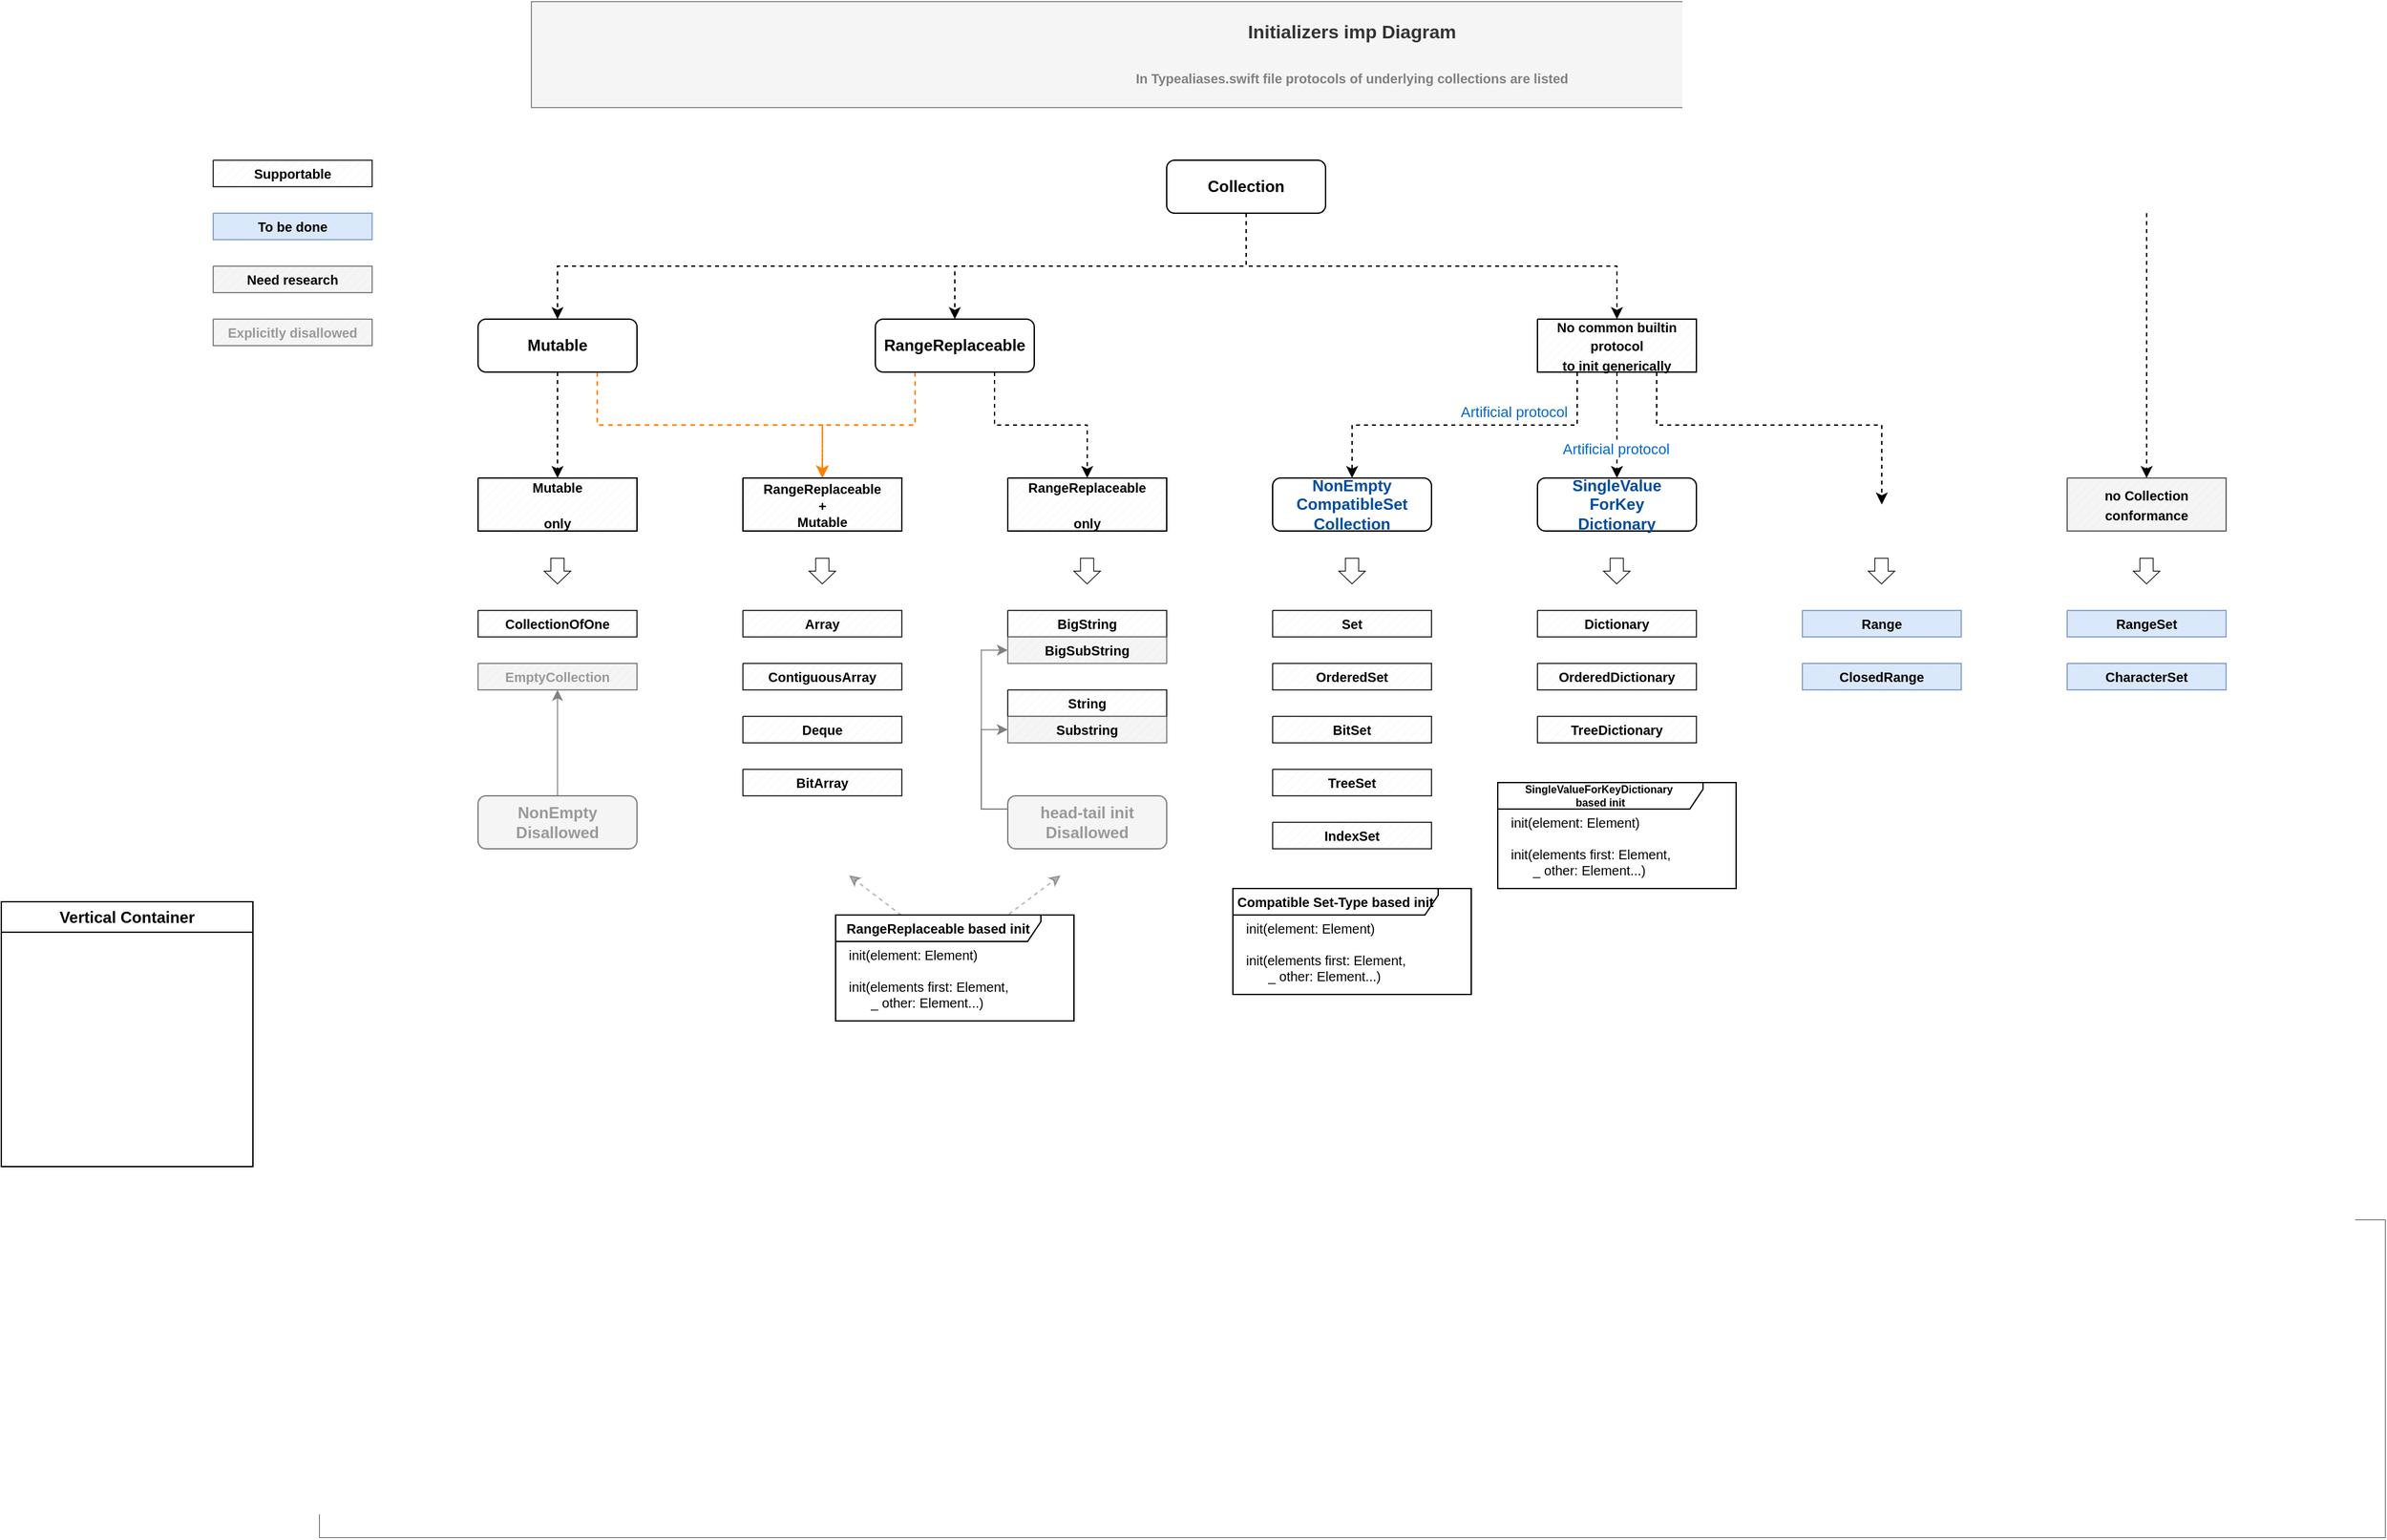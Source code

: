 <mxfile version="28.1.2" pages="3">
  <diagram name="NonEmptyInitializers" id="xWZ461zp9jYcXtCNbV3G">
    <mxGraphModel dx="1618" dy="1248" grid="1" gridSize="10" guides="1" tooltips="1" connect="1" arrows="1" fold="1" page="1" pageScale="1" pageWidth="2336" pageHeight="1654" math="0" shadow="0">
      <root>
        <mxCell id="0" />
        <mxCell id="1" parent="0" />
        <mxCell id="3IASwDgf_COoiKYOPxRM-22" value="Initializers imp Diagram&lt;div&gt;&lt;br&gt;&lt;/div&gt;&lt;div&gt;&lt;font style=&quot;font-size: 10px; color: rgb(128, 128, 128);&quot;&gt;In Typealiases.swift file protocols of underlying collections are listed&lt;/font&gt;&lt;/div&gt;" style="rounded=0;whiteSpace=wrap;html=1;fontStyle=1;fillColor=#f5f5f5;fontColor=#333333;strokeColor=#666666;fontSize=14;strokeWidth=0.65;" parent="1" vertex="1">
          <mxGeometry x="440" width="1240" height="80" as="geometry" />
        </mxCell>
        <mxCell id="sW1JyRlPo4o779v0U5yo-18" value="" style="rounded=0;whiteSpace=wrap;html=1;strokeWidth=0.5;opacity=70;" parent="1" vertex="1">
          <mxGeometry x="280" y="920" width="1560" height="240" as="geometry" />
        </mxCell>
        <mxCell id="3IASwDgf_COoiKYOPxRM-10" style="edgeStyle=orthogonalEdgeStyle;rounded=0;orthogonalLoop=1;jettySize=auto;html=1;exitX=0.75;exitY=1;exitDx=0;exitDy=0;entryX=0.5;entryY=0;entryDx=0;entryDy=0;entryPerimeter=0;strokeColor=#FF8000;dashed=1;strokeWidth=1.15;" parent="1" source="3IASwDgf_COoiKYOPxRM-1" target="3IASwDgf_COoiKYOPxRM-11" edge="1">
          <mxGeometry relative="1" as="geometry">
            <mxPoint x="460" y="360" as="targetPoint" />
          </mxGeometry>
        </mxCell>
        <mxCell id="3IASwDgf_COoiKYOPxRM-1" value="Mutable" style="rounded=1;whiteSpace=wrap;html=1;fontStyle=1" parent="1" vertex="1">
          <mxGeometry x="400" y="240" width="120" height="40" as="geometry" />
        </mxCell>
        <mxCell id="3IASwDgf_COoiKYOPxRM-9" style="edgeStyle=orthogonalEdgeStyle;rounded=0;orthogonalLoop=1;jettySize=auto;html=1;exitX=0.25;exitY=1;exitDx=0;exitDy=0;entryX=0.5;entryY=0;entryDx=0;entryDy=0;entryPerimeter=0;strokeColor=#FF8000;dashed=1;strokeWidth=1.15;" parent="1" source="3IASwDgf_COoiKYOPxRM-2" target="3IASwDgf_COoiKYOPxRM-11" edge="1">
          <mxGeometry relative="1" as="geometry">
            <mxPoint x="460" y="360" as="targetPoint" />
          </mxGeometry>
        </mxCell>
        <mxCell id="3IASwDgf_COoiKYOPxRM-2" value="RangeReplaceable" style="rounded=1;whiteSpace=wrap;html=1;fontStyle=1" parent="1" vertex="1">
          <mxGeometry x="700" y="240" width="120" height="40" as="geometry" />
        </mxCell>
        <mxCell id="3IASwDgf_COoiKYOPxRM-5" style="edgeStyle=orthogonalEdgeStyle;rounded=0;orthogonalLoop=1;jettySize=auto;html=1;exitX=0.5;exitY=1;exitDx=0;exitDy=0;entryX=0.5;entryY=0;entryDx=0;entryDy=0;dashed=1;" parent="1" source="3IASwDgf_COoiKYOPxRM-3" target="3IASwDgf_COoiKYOPxRM-2" edge="1">
          <mxGeometry relative="1" as="geometry" />
        </mxCell>
        <mxCell id="3IASwDgf_COoiKYOPxRM-6" style="edgeStyle=orthogonalEdgeStyle;rounded=0;orthogonalLoop=1;jettySize=auto;html=1;exitX=0.5;exitY=1;exitDx=0;exitDy=0;entryX=0.5;entryY=0;entryDx=0;entryDy=0;dashed=1;" parent="1" source="3IASwDgf_COoiKYOPxRM-3" target="3IASwDgf_COoiKYOPxRM-1" edge="1">
          <mxGeometry relative="1" as="geometry" />
        </mxCell>
        <mxCell id="3IASwDgf_COoiKYOPxRM-3" value="Collection" style="rounded=1;whiteSpace=wrap;html=1;fontStyle=1" parent="1" vertex="1">
          <mxGeometry x="920" y="120" width="120" height="40" as="geometry" />
        </mxCell>
        <mxCell id="3IASwDgf_COoiKYOPxRM-11" value="&lt;span style=&quot;font-size: 10px; font-weight: 700; text-wrap-mode: wrap;&quot;&gt;RangeReplaceable&lt;/span&gt;&lt;div style=&quot;font-size: 10px; font-weight: 700; text-wrap-mode: wrap;&quot;&gt;+&lt;br&gt;&lt;div&gt;Mutable&lt;/div&gt;&lt;/div&gt;" style="verticalLabelPosition=middle;verticalAlign=middle;html=1;shape=mxgraph.basic.patternFillRect;fillStyle=diag;step=5;fillStrokeWidth=0.2;fillStrokeColor=#dddddd;align=center;labelPosition=center;whiteSpace=wrap;" parent="1" vertex="1">
          <mxGeometry x="600" y="360" width="120" height="40" as="geometry" />
        </mxCell>
        <mxCell id="3IASwDgf_COoiKYOPxRM-12" value="&lt;span style=&quot;font-size: 10px; text-wrap-mode: wrap;&quot;&gt;&lt;b&gt;Deque&lt;/b&gt;&lt;/span&gt;" style="verticalLabelPosition=middle;verticalAlign=middle;html=1;shape=mxgraph.basic.patternFillRect;fillStyle=diag;step=5;fillStrokeWidth=0.2;fillStrokeColor=#dddddd;align=center;labelPosition=center;whiteSpace=wrap;strokeWidth=0.75;" parent="1" vertex="1">
          <mxGeometry x="600" y="540" width="120" height="20" as="geometry" />
        </mxCell>
        <mxCell id="3IASwDgf_COoiKYOPxRM-13" value="&lt;span style=&quot;font-size: 10px; text-wrap-mode: wrap;&quot;&gt;&lt;b&gt;BitArray&lt;/b&gt;&lt;/span&gt;" style="verticalLabelPosition=middle;verticalAlign=middle;html=1;shape=mxgraph.basic.patternFillRect;fillStyle=diag;step=5;fillStrokeWidth=0.2;fillStrokeColor=#dddddd;align=center;labelPosition=center;whiteSpace=wrap;strokeWidth=0.75;" parent="1" vertex="1">
          <mxGeometry x="600" y="580" width="120" height="20" as="geometry" />
        </mxCell>
        <mxCell id="3IASwDgf_COoiKYOPxRM-15" value="&lt;span style=&quot;font-size: 10px; text-wrap-mode: wrap;&quot;&gt;&lt;b&gt;Array&lt;/b&gt;&lt;/span&gt;" style="verticalLabelPosition=middle;verticalAlign=middle;html=1;shape=mxgraph.basic.patternFillRect;fillStyle=diag;step=5;fillStrokeWidth=0.2;fillStrokeColor=#dddddd;align=center;labelPosition=center;whiteSpace=wrap;strokeWidth=0.75;" parent="1" vertex="1">
          <mxGeometry x="600" y="460" width="120" height="20" as="geometry" />
        </mxCell>
        <mxCell id="3IASwDgf_COoiKYOPxRM-16" value="&lt;span style=&quot;font-size: 10px; text-wrap-mode: wrap;&quot;&gt;&lt;b&gt;ContiguousArray&lt;/b&gt;&lt;/span&gt;" style="verticalLabelPosition=middle;verticalAlign=middle;html=1;shape=mxgraph.basic.patternFillRect;fillStyle=diag;step=5;fillStrokeWidth=0.2;fillStrokeColor=#dddddd;align=center;labelPosition=center;whiteSpace=wrap;strokeWidth=0.75;" parent="1" vertex="1">
          <mxGeometry x="600" y="500" width="120" height="20" as="geometry" />
        </mxCell>
        <mxCell id="3IASwDgf_COoiKYOPxRM-19" value="&lt;span style=&quot;font-size: 10px; text-wrap-mode: wrap;&quot;&gt;&lt;b&gt;RangeSet&lt;/b&gt;&lt;/span&gt;" style="verticalLabelPosition=middle;verticalAlign=middle;html=1;shape=mxgraph.basic.patternFillRect;fillStyle=diag;step=5;fillStrokeWidth=0.2;fillStrokeColor=#dddddd;align=center;labelPosition=center;fillColor=#dae8fc;strokeColor=#6c8ebf;whiteSpace=wrap;strokeWidth=0.75;" parent="1" vertex="1">
          <mxGeometry x="1600" y="460" width="120" height="20" as="geometry" />
        </mxCell>
        <mxCell id="sW1JyRlPo4o779v0U5yo-2" style="edgeStyle=orthogonalEdgeStyle;rounded=0;orthogonalLoop=1;jettySize=auto;html=1;exitX=0.5;exitY=1;exitDx=0;exitDy=0;entryX=0.5;entryY=0;entryDx=0;entryDy=0;entryPerimeter=0;dashed=1;" parent="1" source="3IASwDgf_COoiKYOPxRM-3" target="sW1JyRlPo4o779v0U5yo-1" edge="1">
          <mxGeometry relative="1" as="geometry">
            <Array as="points">
              <mxPoint x="980" y="200" />
              <mxPoint x="1260" y="200" />
            </Array>
          </mxGeometry>
        </mxCell>
        <mxCell id="sW1JyRlPo4o779v0U5yo-12" value="&lt;span style=&quot;font-size: 10px; font-weight: 700; text-wrap-mode: wrap;&quot;&gt;RangeReplaceable&lt;/span&gt;&lt;div&gt;&lt;span style=&quot;font-size: 10px; text-wrap-mode: wrap;&quot;&gt;&lt;b&gt;&lt;br&gt;&lt;/b&gt;&lt;/span&gt;&lt;div style=&quot;font-size: 10px; font-weight: 700; text-wrap-mode: wrap;&quot;&gt;only&lt;/div&gt;&lt;/div&gt;" style="verticalLabelPosition=middle;verticalAlign=middle;html=1;shape=mxgraph.basic.patternFillRect;fillStyle=diag;step=5;fillStrokeWidth=0.2;fillStrokeColor=#dddddd;align=center;labelPosition=center;whiteSpace=wrap;" parent="1" vertex="1">
          <mxGeometry x="800" y="360" width="120" height="40" as="geometry" />
        </mxCell>
        <mxCell id="sW1JyRlPo4o779v0U5yo-13" value="&lt;span style=&quot;font-size: 10px; text-wrap-mode: wrap;&quot;&gt;&lt;b&gt;BigString&lt;/b&gt;&lt;/span&gt;" style="verticalLabelPosition=middle;verticalAlign=middle;html=1;shape=mxgraph.basic.patternFillRect;fillStyle=diag;step=5;fillStrokeWidth=0.2;fillStrokeColor=#dddddd;align=center;labelPosition=center;whiteSpace=wrap;strokeWidth=0.75;" parent="1" vertex="1">
          <mxGeometry x="800" y="460" width="120" height="20" as="geometry" />
        </mxCell>
        <mxCell id="sW1JyRlPo4o779v0U5yo-14" value="&lt;span style=&quot;font-size: 10px; font-weight: 700; text-wrap-mode: wrap;&quot;&gt;Mutable&lt;/span&gt;&lt;div&gt;&lt;span style=&quot;font-size: 10px; text-wrap-mode: wrap;&quot;&gt;&lt;b&gt;&lt;br&gt;&lt;/b&gt;&lt;/span&gt;&lt;div style=&quot;font-size: 10px; font-weight: 700; text-wrap-mode: wrap;&quot;&gt;only&lt;/div&gt;&lt;/div&gt;" style="verticalLabelPosition=middle;verticalAlign=middle;html=1;shape=mxgraph.basic.patternFillRect;fillStyle=diag;step=5;fillStrokeWidth=0.2;fillStrokeColor=#dddddd;align=center;labelPosition=center;whiteSpace=wrap;" parent="1" vertex="1">
          <mxGeometry x="400" y="360" width="120" height="40" as="geometry" />
        </mxCell>
        <mxCell id="sW1JyRlPo4o779v0U5yo-15" value="&lt;span style=&quot;font-size: 10px; text-wrap-mode: wrap;&quot;&gt;&lt;b&gt;CollectionOfOne&lt;/b&gt;&lt;/span&gt;" style="verticalLabelPosition=middle;verticalAlign=middle;html=1;shape=mxgraph.basic.patternFillRect;fillStyle=diag;step=5;fillStrokeWidth=0.2;fillStrokeColor=#dddddd;align=center;labelPosition=center;whiteSpace=wrap;strokeWidth=0.75;" parent="1" vertex="1">
          <mxGeometry x="400" y="460" width="120" height="20" as="geometry" />
        </mxCell>
        <mxCell id="sW1JyRlPo4o779v0U5yo-16" style="edgeStyle=orthogonalEdgeStyle;rounded=0;orthogonalLoop=1;jettySize=auto;html=1;exitX=0.75;exitY=1;exitDx=0;exitDy=0;entryX=0.5;entryY=0;entryDx=0;entryDy=0;entryPerimeter=0;strokeWidth=1;dashed=1;" parent="1" source="3IASwDgf_COoiKYOPxRM-2" target="sW1JyRlPo4o779v0U5yo-12" edge="1">
          <mxGeometry relative="1" as="geometry" />
        </mxCell>
        <mxCell id="sW1JyRlPo4o779v0U5yo-17" style="edgeStyle=orthogonalEdgeStyle;rounded=0;orthogonalLoop=1;jettySize=auto;html=1;entryX=0.5;entryY=0;entryDx=0;entryDy=0;entryPerimeter=0;strokeWidth=1;dashed=1;" parent="1" target="sW1JyRlPo4o779v0U5yo-14" edge="1">
          <mxGeometry relative="1" as="geometry">
            <mxPoint x="460" y="280" as="sourcePoint" />
            <Array as="points">
              <mxPoint x="460" y="321" />
              <mxPoint x="460" y="321" />
            </Array>
          </mxGeometry>
        </mxCell>
        <mxCell id="X6VAbB2DJtp1OujrMZTn-1" value="&lt;font style=&quot;color: rgb(153, 153, 153);&quot;&gt;&lt;span style=&quot;font-size: 10px; text-wrap-mode: wrap;&quot;&gt;&lt;b&gt;Empty&lt;/b&gt;&lt;/span&gt;&lt;b style=&quot;font-size: 10px; text-wrap-mode: wrap; background-color: transparent;&quot;&gt;Collection&lt;/b&gt;&lt;/font&gt;" style="verticalLabelPosition=middle;verticalAlign=middle;html=1;shape=mxgraph.basic.patternFillRect;fillStyle=diag;step=5;fillStrokeWidth=0.2;fillStrokeColor=#dddddd;align=center;labelPosition=center;fillColor=#f5f5f5;fontColor=#333333;strokeColor=#666666;whiteSpace=wrap;strokeWidth=0.75;" parent="1" vertex="1">
          <mxGeometry x="400" y="500" width="120" height="20" as="geometry" />
        </mxCell>
        <mxCell id="X6VAbB2DJtp1OujrMZTn-2" value="NonEmpty&lt;div&gt;Disallowed&lt;/div&gt;" style="rounded=1;whiteSpace=wrap;html=1;fontStyle=1;fillColor=#f5f5f5;fontColor=#999999;strokeColor=#808080;" parent="1" vertex="1">
          <mxGeometry x="400" y="600" width="120" height="40" as="geometry" />
        </mxCell>
        <mxCell id="X6VAbB2DJtp1OujrMZTn-3" style="edgeStyle=orthogonalEdgeStyle;rounded=0;orthogonalLoop=1;jettySize=auto;html=1;exitX=0.5;exitY=0;exitDx=0;exitDy=0;entryX=0.5;entryY=1;entryDx=0;entryDy=0;entryPerimeter=0;fontColor=default;strokeColor=#808080;strokeWidth=0.75;" parent="1" source="X6VAbB2DJtp1OujrMZTn-2" target="X6VAbB2DJtp1OujrMZTn-1" edge="1">
          <mxGeometry relative="1" as="geometry" />
        </mxCell>
        <mxCell id="X6VAbB2DJtp1OujrMZTn-5" value="&lt;font style=&quot;&quot;&gt;&lt;b style=&quot;font-size: 10px; text-wrap-mode: wrap; background-color: transparent;&quot;&gt;no Collection&lt;/b&gt;&lt;/font&gt;&lt;div&gt;&lt;font style=&quot;&quot;&gt;&lt;b style=&quot;font-size: 10px; text-wrap-mode: wrap; background-color: transparent;&quot;&gt;conformance&lt;/b&gt;&lt;/font&gt;&lt;/div&gt;" style="verticalLabelPosition=middle;verticalAlign=middle;html=1;shape=mxgraph.basic.patternFillRect;fillStyle=diag;step=5;fillStrokeWidth=0.2;fillStrokeColor=#dddddd;align=center;labelPosition=center;fillColor=#f5f5f5;fontColor=#000000;strokeColor=#666666;whiteSpace=wrap;" parent="1" vertex="1">
          <mxGeometry x="1600" y="360" width="120" height="40" as="geometry" />
        </mxCell>
        <mxCell id="X6VAbB2DJtp1OujrMZTn-6" value="&lt;span style=&quot;font-size: 10px; text-wrap-mode: wrap;&quot;&gt;&lt;b&gt;Supportable&lt;/b&gt;&lt;/span&gt;" style="verticalLabelPosition=middle;verticalAlign=middle;html=1;shape=mxgraph.basic.patternFillRect;fillStyle=diag;step=5;fillStrokeWidth=0.2;fillStrokeColor=#dddddd;align=center;labelPosition=center;whiteSpace=wrap;strokeWidth=0.75;" parent="1" vertex="1">
          <mxGeometry x="200" y="120" width="120" height="20" as="geometry" />
        </mxCell>
        <mxCell id="X6VAbB2DJtp1OujrMZTn-7" value="&lt;font color=&quot;#999999&quot;&gt;&lt;span style=&quot;font-size: 10px;&quot;&gt;&lt;b&gt;Explicitly disallowed&lt;/b&gt;&lt;/span&gt;&lt;/font&gt;" style="verticalLabelPosition=middle;verticalAlign=middle;html=1;shape=mxgraph.basic.patternFillRect;fillStyle=diag;step=5;fillStrokeWidth=0.2;fillStrokeColor=#dddddd;align=center;labelPosition=center;fillColor=#f5f5f5;fontColor=#333333;strokeColor=#666666;whiteSpace=wrap;strokeWidth=0.75;" parent="1" vertex="1">
          <mxGeometry x="200" y="240" width="120" height="20" as="geometry" />
        </mxCell>
        <mxCell id="X6VAbB2DJtp1OujrMZTn-8" value="&lt;span style=&quot;font-size: 10px; text-wrap-mode: wrap;&quot;&gt;&lt;b&gt;To be done&lt;/b&gt;&lt;/span&gt;" style="verticalLabelPosition=middle;verticalAlign=middle;html=1;shape=mxgraph.basic.patternFillRect;fillStyle=diag;step=5;fillStrokeWidth=0.2;fillStrokeColor=#dddddd;align=center;labelPosition=center;fillColor=#dae8fc;strokeColor=#6c8ebf;whiteSpace=wrap;strokeWidth=0.75;" parent="1" vertex="1">
          <mxGeometry x="200" y="160" width="120" height="20" as="geometry" />
        </mxCell>
        <mxCell id="X6VAbB2DJtp1OujrMZTn-15" value="&lt;span style=&quot;font-size: 10px; text-wrap-mode: wrap;&quot;&gt;&lt;b&gt;String&lt;/b&gt;&lt;/span&gt;" style="verticalLabelPosition=middle;verticalAlign=middle;html=1;shape=mxgraph.basic.patternFillRect;fillStyle=diag;step=5;fillStrokeWidth=0.2;fillStrokeColor=#dddddd;align=center;labelPosition=center;whiteSpace=wrap;strokeWidth=0.75;" parent="1" vertex="1">
          <mxGeometry x="800" y="520" width="120" height="20" as="geometry" />
        </mxCell>
        <mxCell id="X6VAbB2DJtp1OujrMZTn-23" value="Vertical Container" style="swimlane;whiteSpace=wrap;html=1;" parent="1" vertex="1">
          <mxGeometry x="40" y="680" width="190" height="200" as="geometry" />
        </mxCell>
        <mxCell id="X6VAbB2DJtp1OujrMZTn-68" value="&lt;span style=&quot;font-size: 10px;&quot;&gt;&lt;b&gt;Need research&lt;/b&gt;&lt;/span&gt;" style="verticalLabelPosition=middle;verticalAlign=middle;html=1;shape=mxgraph.basic.patternFillRect;fillStyle=diag;step=5;fillStrokeWidth=0.2;fillStrokeColor=#dddddd;align=center;labelPosition=center;fillColor=#f5f5f5;fontColor=#000000;strokeColor=#666666;whiteSpace=wrap;strokeWidth=0.75;" parent="1" vertex="1">
          <mxGeometry x="200" y="200" width="120" height="20" as="geometry" />
        </mxCell>
        <mxCell id="X6VAbB2DJtp1OujrMZTn-69" value="&lt;b style=&quot;font-size: 10px;&quot;&gt;BigSubString&lt;/b&gt;" style="verticalLabelPosition=middle;verticalAlign=middle;html=1;shape=mxgraph.basic.patternFillRect;fillStyle=diag;step=5;fillStrokeWidth=0.2;fillStrokeColor=#dddddd;align=center;labelPosition=center;fillColor=#f5f5f5;fontColor=#000000;strokeColor=#666666;whiteSpace=wrap;strokeWidth=0.75;" parent="1" vertex="1">
          <mxGeometry x="800" y="480" width="120" height="20" as="geometry" />
        </mxCell>
        <mxCell id="X6VAbB2DJtp1OujrMZTn-70" value="&lt;b style=&quot;font-size: 10px;&quot;&gt;Substring&lt;/b&gt;" style="verticalLabelPosition=middle;verticalAlign=middle;html=1;shape=mxgraph.basic.patternFillRect;fillStyle=diag;step=5;fillStrokeWidth=0.2;fillStrokeColor=#dddddd;align=center;labelPosition=center;fillColor=#f5f5f5;fontColor=#000000;strokeColor=#666666;whiteSpace=wrap;strokeWidth=0.75;" parent="1" vertex="1">
          <mxGeometry x="800" y="540" width="120" height="20" as="geometry" />
        </mxCell>
        <mxCell id="X6VAbB2DJtp1OujrMZTn-75" value="&lt;b style=&quot;font-size: 10px;&quot;&gt;CharacterSet&lt;/b&gt;" style="verticalLabelPosition=middle;verticalAlign=middle;html=1;shape=mxgraph.basic.patternFillRect;fillStyle=diag;step=5;fillStrokeWidth=0.2;fillStrokeColor=#dddddd;align=center;labelPosition=center;fillColor=#dae8fc;strokeColor=#6c8ebf;whiteSpace=wrap;strokeWidth=0.75;" parent="1" vertex="1">
          <mxGeometry x="1600" y="500" width="120" height="20" as="geometry" />
        </mxCell>
        <mxCell id="X6VAbB2DJtp1OujrMZTn-82" style="edgeStyle=orthogonalEdgeStyle;rounded=0;orthogonalLoop=1;jettySize=auto;html=1;entryX=0.5;entryY=0;entryDx=0;entryDy=0;entryPerimeter=0;dashed=1;" parent="1" target="X6VAbB2DJtp1OujrMZTn-5" edge="1">
          <mxGeometry relative="1" as="geometry">
            <Array as="points">
              <mxPoint x="1660" y="160" />
            </Array>
            <mxPoint x="1660" y="160" as="sourcePoint" />
            <mxPoint x="1760" y="290" as="targetPoint" />
          </mxGeometry>
        </mxCell>
        <mxCell id="3IASwDgf_COoiKYOPxRM-17" value="&lt;span style=&quot;font-size: 10px; text-wrap-mode: wrap;&quot;&gt;&lt;b&gt;Range&lt;/b&gt;&lt;/span&gt;" style="verticalLabelPosition=middle;verticalAlign=middle;html=1;shape=mxgraph.basic.patternFillRect;fillStyle=diag;step=5;fillStrokeWidth=0.2;fillStrokeColor=#dddddd;align=center;labelPosition=center;fillColor=#dae8fc;strokeColor=#6c8ebf;whiteSpace=wrap;strokeWidth=0.75;" parent="1" vertex="1">
          <mxGeometry x="1400" y="460" width="120" height="20" as="geometry" />
        </mxCell>
        <mxCell id="3IASwDgf_COoiKYOPxRM-18" value="&lt;span style=&quot;font-size: 10px; text-wrap-mode: wrap;&quot;&gt;&lt;b&gt;ClosedRange&lt;/b&gt;&lt;/span&gt;" style="verticalLabelPosition=middle;verticalAlign=middle;html=1;shape=mxgraph.basic.patternFillRect;fillStyle=diag;step=5;fillStrokeWidth=0.2;fillStrokeColor=#dddddd;align=center;labelPosition=center;fillColor=#dae8fc;strokeColor=#6c8ebf;whiteSpace=wrap;strokeWidth=0.75;" parent="1" vertex="1">
          <mxGeometry x="1400" y="500" width="120" height="20" as="geometry" />
        </mxCell>
        <mxCell id="X6VAbB2DJtp1OujrMZTn-78" style="edgeStyle=orthogonalEdgeStyle;rounded=0;orthogonalLoop=1;jettySize=auto;html=1;exitX=0.25;exitY=1;exitDx=0;exitDy=0;exitPerimeter=0;entryX=0.5;entryY=0;entryDx=0;entryDy=0;dashed=1;" parent="1" source="sW1JyRlPo4o779v0U5yo-1" target="X6VAbB2DJtp1OujrMZTn-76" edge="1">
          <mxGeometry relative="1" as="geometry" />
        </mxCell>
        <mxCell id="X6VAbB2DJtp1OujrMZTn-79" value="Artificial protocol" style="edgeLabel;html=1;align=center;verticalAlign=middle;resizable=0;points=[];fontColor=#0066CC;" parent="X6VAbB2DJtp1OujrMZTn-78" vertex="1" connectable="0">
          <mxGeometry x="0.304" y="-1" relative="1" as="geometry">
            <mxPoint x="75" y="-9" as="offset" />
          </mxGeometry>
        </mxCell>
        <mxCell id="sW1JyRlPo4o779v0U5yo-1" value="&lt;span style=&quot;font-size: 10px; text-wrap-mode: wrap;&quot;&gt;&lt;b&gt;No common builtin protocol&lt;/b&gt;&lt;/span&gt;&lt;div&gt;&lt;span style=&quot;font-size: 10px; text-wrap-mode: wrap;&quot;&gt;&lt;b&gt;to init&amp;nbsp;&lt;/b&gt;&lt;/span&gt;&lt;b style=&quot;font-size: 10px; background-color: transparent; color: light-dark(rgb(0, 0, 0), rgb(255, 255, 255));&quot;&gt;generically&lt;/b&gt;&lt;/div&gt;" style="verticalLabelPosition=middle;verticalAlign=middle;html=1;shape=mxgraph.basic.patternFillRect;fillStyle=diag;step=5;fillStrokeWidth=0.2;fillStrokeColor=#dddddd;align=center;labelPosition=center;whiteSpace=wrap;" parent="1" vertex="1">
          <mxGeometry x="1200" y="240" width="120" height="40" as="geometry" />
        </mxCell>
        <mxCell id="sW1JyRlPo4o779v0U5yo-3" value="&lt;span style=&quot;font-size: 10px; text-wrap-mode: wrap;&quot;&gt;&lt;b&gt;OrderedSet&lt;/b&gt;&lt;/span&gt;" style="verticalLabelPosition=middle;verticalAlign=middle;html=1;shape=mxgraph.basic.patternFillRect;fillStyle=diag;step=5;fillStrokeWidth=0.2;fillStrokeColor=#dddddd;align=center;labelPosition=center;whiteSpace=wrap;strokeWidth=0.75;" parent="1" vertex="1">
          <mxGeometry x="1000" y="500" width="120" height="20" as="geometry" />
        </mxCell>
        <mxCell id="sW1JyRlPo4o779v0U5yo-4" value="&lt;span style=&quot;font-size: 10px; text-wrap-mode: wrap;&quot;&gt;&lt;b&gt;BitSet&lt;/b&gt;&lt;/span&gt;" style="verticalLabelPosition=middle;verticalAlign=middle;html=1;shape=mxgraph.basic.patternFillRect;fillStyle=diag;step=5;fillStrokeWidth=0.2;fillStrokeColor=#dddddd;align=center;labelPosition=center;whiteSpace=wrap;strokeWidth=0.75;" parent="1" vertex="1">
          <mxGeometry x="1000" y="540" width="120" height="20" as="geometry" />
        </mxCell>
        <mxCell id="sW1JyRlPo4o779v0U5yo-5" value="&lt;span style=&quot;font-size: 10px; text-wrap-mode: wrap;&quot;&gt;&lt;b&gt;OrderedDictionary&lt;/b&gt;&lt;/span&gt;" style="verticalLabelPosition=middle;verticalAlign=middle;html=1;shape=mxgraph.basic.patternFillRect;fillStyle=diag;step=5;fillStrokeWidth=0.2;fillStrokeColor=#dddddd;align=center;labelPosition=center;whiteSpace=wrap;strokeWidth=0.75;" parent="1" vertex="1">
          <mxGeometry x="1200" y="500" width="120" height="20" as="geometry" />
        </mxCell>
        <mxCell id="sW1JyRlPo4o779v0U5yo-6" value="&lt;span style=&quot;font-size: 10px; text-wrap-mode: wrap;&quot;&gt;&lt;b&gt;TreeDictionary&lt;/b&gt;&lt;/span&gt;" style="verticalLabelPosition=middle;verticalAlign=middle;html=1;shape=mxgraph.basic.patternFillRect;fillStyle=diag;step=5;fillStrokeWidth=0.2;fillStrokeColor=#dddddd;align=center;labelPosition=center;whiteSpace=wrap;strokeWidth=0.75;" parent="1" vertex="1">
          <mxGeometry x="1200" y="540" width="120" height="20" as="geometry" />
        </mxCell>
        <mxCell id="sW1JyRlPo4o779v0U5yo-7" value="&lt;span style=&quot;font-size: 10px; text-wrap-mode: wrap;&quot;&gt;&lt;b&gt;TreeSet&lt;/b&gt;&lt;/span&gt;" style="verticalLabelPosition=middle;verticalAlign=middle;html=1;shape=mxgraph.basic.patternFillRect;fillStyle=diag;step=5;fillStrokeWidth=0.2;fillStrokeColor=#dddddd;align=center;labelPosition=center;whiteSpace=wrap;strokeWidth=0.75;" parent="1" vertex="1">
          <mxGeometry x="1000" y="580" width="120" height="20" as="geometry" />
        </mxCell>
        <mxCell id="sW1JyRlPo4o779v0U5yo-8" value="&lt;span style=&quot;font-size: 10px; text-wrap-mode: wrap;&quot;&gt;&lt;b&gt;Set&lt;/b&gt;&lt;/span&gt;" style="verticalLabelPosition=middle;verticalAlign=middle;html=1;shape=mxgraph.basic.patternFillRect;fillStyle=diag;step=5;fillStrokeWidth=0.2;fillStrokeColor=#dddddd;align=center;labelPosition=center;whiteSpace=wrap;strokeWidth=0.75;" parent="1" vertex="1">
          <mxGeometry x="1000" y="460" width="120" height="20" as="geometry" />
        </mxCell>
        <mxCell id="sW1JyRlPo4o779v0U5yo-9" value="&lt;b style=&quot;font-size: 10px; text-wrap-mode: wrap;&quot;&gt;Dictionary&lt;/b&gt;" style="verticalLabelPosition=middle;verticalAlign=middle;html=1;shape=mxgraph.basic.patternFillRect;fillStyle=diag;step=5;fillStrokeWidth=0.2;fillStrokeColor=#dddddd;align=center;labelPosition=center;whiteSpace=wrap;strokeWidth=0.75;" parent="1" vertex="1">
          <mxGeometry x="1200" y="460" width="120" height="20" as="geometry" />
        </mxCell>
        <mxCell id="sW1JyRlPo4o779v0U5yo-10" value="&lt;span style=&quot;font-size: 10px; text-wrap-mode: wrap;&quot;&gt;&lt;b&gt;IndexSet&lt;/b&gt;&lt;/span&gt;" style="verticalLabelPosition=middle;verticalAlign=middle;html=1;shape=mxgraph.basic.patternFillRect;fillStyle=diag;step=5;fillStrokeWidth=0.2;fillStrokeColor=#dddddd;align=center;labelPosition=center;whiteSpace=wrap;strokeWidth=0.75;" parent="1" vertex="1">
          <mxGeometry x="1000" y="620" width="120" height="20" as="geometry" />
        </mxCell>
        <mxCell id="X6VAbB2DJtp1OujrMZTn-76" value="&lt;font style=&quot;&quot;&gt;NonEmpty&lt;/font&gt;&lt;div&gt;&lt;font style=&quot;&quot;&gt;CompatibleSet&lt;/font&gt;&lt;/div&gt;&lt;div&gt;&lt;font style=&quot;&quot;&gt;Collection&lt;/font&gt;&lt;/div&gt;" style="rounded=1;whiteSpace=wrap;html=1;fontStyle=1;fontColor=#004C99;" parent="1" vertex="1">
          <mxGeometry x="1000" y="360" width="120" height="40" as="geometry" />
        </mxCell>
        <mxCell id="X6VAbB2DJtp1OujrMZTn-80" style="edgeStyle=orthogonalEdgeStyle;rounded=0;orthogonalLoop=1;jettySize=auto;html=1;exitX=0.5;exitY=1;exitDx=0;exitDy=0;exitPerimeter=0;dashed=1;entryX=0.5;entryY=0;entryDx=0;entryDy=0;" parent="1" source="sW1JyRlPo4o779v0U5yo-1" target="cdhMQ48s3i1X5rSXo4Mi-3" edge="1">
          <mxGeometry relative="1" as="geometry">
            <mxPoint x="1230" y="310" as="sourcePoint" />
            <mxPoint x="1260" y="330" as="targetPoint" />
            <Array as="points" />
          </mxGeometry>
        </mxCell>
        <mxCell id="dqpC9F4BHEuCSBYJWPyx-1" value="&lt;span style=&quot;color: rgb(0, 102, 204);&quot;&gt;Artificial protocol&lt;/span&gt;" style="edgeLabel;html=1;align=center;verticalAlign=middle;resizable=0;points=[];labelBackgroundColor=default;" parent="X6VAbB2DJtp1OujrMZTn-80" vertex="1" connectable="0">
          <mxGeometry x="0.458" y="2" relative="1" as="geometry">
            <mxPoint x="-3" y="-1" as="offset" />
          </mxGeometry>
        </mxCell>
        <mxCell id="X6VAbB2DJtp1OujrMZTn-83" value="Compatible Set-Type based init" style="shape=umlFrame;whiteSpace=wrap;html=1;pointerEvents=0;recursiveResize=0;container=1;collapsible=0;width=155;height=20;fontStyle=1;fontSize=10;align=center;spacingLeft=0;" parent="1" vertex="1">
          <mxGeometry x="970" y="670" width="180" height="80" as="geometry" />
        </mxCell>
        <mxCell id="X6VAbB2DJtp1OujrMZTn-84" value="init(element: Element)&#xa;&#xa;init(elements first: Element, &#xa;      _ other: Element...)" style="text;whiteSpace=wrap;fontSize=10;verticalAlign=top;spacing=0;" parent="X6VAbB2DJtp1OujrMZTn-83" vertex="1">
          <mxGeometry x="10" y="20" width="140" height="54" as="geometry" />
        </mxCell>
        <mxCell id="X6VAbB2DJtp1OujrMZTn-88" value="head-tail init&lt;div&gt;Disallowed&lt;/div&gt;" style="rounded=1;whiteSpace=wrap;html=1;fontStyle=1;fillColor=#f5f5f5;fontColor=#999999;strokeColor=#808080;" parent="1" vertex="1">
          <mxGeometry x="800" y="600" width="120" height="40" as="geometry" />
        </mxCell>
        <mxCell id="X6VAbB2DJtp1OujrMZTn-90" style="edgeStyle=orthogonalEdgeStyle;rounded=0;orthogonalLoop=1;jettySize=auto;html=1;exitX=0;exitY=0.25;exitDx=0;exitDy=0;entryX=0;entryY=0.5;entryDx=0;entryDy=0;entryPerimeter=0;fontColor=default;strokeColor=#808080;strokeWidth=0.75;" parent="1" source="X6VAbB2DJtp1OujrMZTn-88" target="X6VAbB2DJtp1OujrMZTn-70" edge="1">
          <mxGeometry relative="1" as="geometry">
            <mxPoint x="880" y="940" as="sourcePoint" />
            <mxPoint x="880" y="600" as="targetPoint" />
            <Array as="points">
              <mxPoint x="780" y="610" />
              <mxPoint x="780" y="550" />
            </Array>
          </mxGeometry>
        </mxCell>
        <mxCell id="X6VAbB2DJtp1OujrMZTn-91" style="edgeStyle=orthogonalEdgeStyle;rounded=0;orthogonalLoop=1;jettySize=auto;html=1;exitX=0;exitY=0.25;exitDx=0;exitDy=0;fontColor=default;strokeColor=#808080;strokeWidth=0.75;entryX=0;entryY=0.5;entryDx=0;entryDy=0;entryPerimeter=0;" parent="1" source="X6VAbB2DJtp1OujrMZTn-88" target="X6VAbB2DJtp1OujrMZTn-69" edge="1">
          <mxGeometry relative="1" as="geometry">
            <mxPoint x="710" y="840" as="sourcePoint" />
            <mxPoint x="930" y="630" as="targetPoint" />
          </mxGeometry>
        </mxCell>
        <mxCell id="1AWGjHHhZuSpIFOF91N6-5" value="" style="shape=flexArrow;endArrow=classic;html=1;rounded=0;endWidth=9.412;endSize=3.016;width=10;strokeWidth=0.6;" parent="1" edge="1">
          <mxGeometry width="50" height="50" relative="1" as="geometry">
            <mxPoint x="1259.62" y="420" as="sourcePoint" />
            <mxPoint x="1259.62" y="440" as="targetPoint" />
          </mxGeometry>
        </mxCell>
        <mxCell id="1AWGjHHhZuSpIFOF91N6-6" value="" style="shape=flexArrow;endArrow=classic;html=1;rounded=0;endWidth=9.412;endSize=3.016;width=10;strokeWidth=0.6;" parent="1" edge="1">
          <mxGeometry width="50" height="50" relative="1" as="geometry">
            <mxPoint x="459.71" y="420" as="sourcePoint" />
            <mxPoint x="459.71" y="440" as="targetPoint" />
          </mxGeometry>
        </mxCell>
        <mxCell id="1AWGjHHhZuSpIFOF91N6-7" value="" style="shape=flexArrow;endArrow=classic;html=1;rounded=0;endWidth=9.412;endSize=3.016;width=10;strokeWidth=0.6;" parent="1" edge="1">
          <mxGeometry width="50" height="50" relative="1" as="geometry">
            <mxPoint x="1059.73" y="420" as="sourcePoint" />
            <mxPoint x="1059.73" y="440" as="targetPoint" />
          </mxGeometry>
        </mxCell>
        <mxCell id="1AWGjHHhZuSpIFOF91N6-8" value="" style="shape=flexArrow;endArrow=classic;html=1;rounded=0;endWidth=9.412;endSize=3.016;width=10;strokeWidth=0.6;" parent="1" edge="1">
          <mxGeometry width="50" height="50" relative="1" as="geometry">
            <mxPoint x="859.66" y="420" as="sourcePoint" />
            <mxPoint x="859.66" y="440" as="targetPoint" />
          </mxGeometry>
        </mxCell>
        <mxCell id="1AWGjHHhZuSpIFOF91N6-9" value="" style="shape=flexArrow;endArrow=classic;html=1;rounded=0;endWidth=9.412;endSize=3.016;width=10;strokeWidth=0.6;" parent="1" edge="1">
          <mxGeometry width="50" height="50" relative="1" as="geometry">
            <mxPoint x="659.72" y="420" as="sourcePoint" />
            <mxPoint x="659.72" y="440" as="targetPoint" />
          </mxGeometry>
        </mxCell>
        <mxCell id="1AWGjHHhZuSpIFOF91N6-10" value="" style="shape=flexArrow;endArrow=classic;html=1;rounded=0;endWidth=9.412;endSize=3.016;width=10;strokeWidth=0.6;" parent="1" edge="1">
          <mxGeometry width="50" height="50" relative="1" as="geometry">
            <mxPoint x="1659.69" y="420" as="sourcePoint" />
            <mxPoint x="1659.69" y="440" as="targetPoint" />
          </mxGeometry>
        </mxCell>
        <mxCell id="cdhMQ48s3i1X5rSXo4Mi-1" value="" style="shape=flexArrow;endArrow=classic;html=1;rounded=0;endWidth=9.412;endSize=3.016;width=10;strokeWidth=0.6;" parent="1" edge="1">
          <mxGeometry width="50" height="50" relative="1" as="geometry">
            <mxPoint x="1459.52" y="420" as="sourcePoint" />
            <mxPoint x="1459.52" y="440" as="targetPoint" />
          </mxGeometry>
        </mxCell>
        <mxCell id="cdhMQ48s3i1X5rSXo4Mi-2" style="edgeStyle=orthogonalEdgeStyle;rounded=0;orthogonalLoop=1;jettySize=auto;html=1;exitX=0.75;exitY=1;exitDx=0;exitDy=0;exitPerimeter=0;dashed=1;" parent="1" source="sW1JyRlPo4o779v0U5yo-1" edge="1">
          <mxGeometry relative="1" as="geometry">
            <mxPoint x="1300" y="330" as="sourcePoint" />
            <mxPoint x="1460" y="380" as="targetPoint" />
            <Array as="points">
              <mxPoint x="1290" y="320" />
              <mxPoint x="1460" y="320" />
            </Array>
          </mxGeometry>
        </mxCell>
        <mxCell id="cdhMQ48s3i1X5rSXo4Mi-3" value="&lt;font style=&quot;&quot;&gt;SingleValue&lt;/font&gt;&lt;div&gt;&lt;font style=&quot;&quot;&gt;ForKey&lt;/font&gt;&lt;/div&gt;&lt;div&gt;&lt;font style=&quot;&quot;&gt;Dictionary&lt;/font&gt;&lt;/div&gt;" style="rounded=1;whiteSpace=wrap;html=1;fontStyle=1;fontColor=#004C99;" parent="1" vertex="1">
          <mxGeometry x="1200" y="360" width="120" height="40" as="geometry" />
        </mxCell>
        <mxCell id="ZBEdidLx-zmhQpAg-1HU-2" value="SingleValueForKeyDictionary&amp;nbsp;&lt;div&gt;based init&lt;/div&gt;" style="shape=umlFrame;whiteSpace=wrap;html=1;pointerEvents=0;recursiveResize=0;container=1;collapsible=0;width=155;height=20;fontStyle=1;fontSize=8;align=center;spacingLeft=0;" parent="1" vertex="1">
          <mxGeometry x="1170" y="590" width="180" height="80" as="geometry" />
        </mxCell>
        <mxCell id="ZBEdidLx-zmhQpAg-1HU-3" value="init(element: Element)&#xa;&#xa;init(elements first: Element, &#xa;      _ other: Element...)" style="text;whiteSpace=wrap;fontSize=10;verticalAlign=top;spacing=0;" parent="ZBEdidLx-zmhQpAg-1HU-2" vertex="1">
          <mxGeometry x="10" y="20" width="140" height="54" as="geometry" />
        </mxCell>
        <mxCell id="ZBEdidLx-zmhQpAg-1HU-7" value="" style="group" parent="1" vertex="1" connectable="0">
          <mxGeometry x="670" y="660" width="180" height="110" as="geometry" />
        </mxCell>
        <mxCell id="X6VAbB2DJtp1OujrMZTn-11" value="RangeReplaceable based init" style="shape=umlFrame;whiteSpace=wrap;html=1;pointerEvents=0;recursiveResize=0;container=1;collapsible=0;width=155;height=20;fontStyle=1;fontSize=10;align=center;spacingLeft=0;" parent="ZBEdidLx-zmhQpAg-1HU-7" vertex="1">
          <mxGeometry y="30" width="180" height="80" as="geometry" />
        </mxCell>
        <mxCell id="X6VAbB2DJtp1OujrMZTn-12" value="init(element: Element)&#xa;&#xa;init(elements first: Element, &#xa;      _ other: Element...)" style="text;whiteSpace=wrap;fontSize=10;verticalAlign=top;spacing=0;" parent="X6VAbB2DJtp1OujrMZTn-11" vertex="1">
          <mxGeometry x="10" y="20" width="140" height="54" as="geometry" />
        </mxCell>
        <mxCell id="ZBEdidLx-zmhQpAg-1HU-5" value="" style="endArrow=classic;html=1;rounded=0;dashed=1;exitX=0.727;exitY=-0.008;exitDx=0;exitDy=0;exitPerimeter=0;opacity=30;" parent="ZBEdidLx-zmhQpAg-1HU-7" source="X6VAbB2DJtp1OujrMZTn-11" edge="1">
          <mxGeometry width="50" height="50" relative="1" as="geometry">
            <mxPoint x="80" y="30" as="sourcePoint" />
            <mxPoint x="170" as="targetPoint" />
          </mxGeometry>
        </mxCell>
        <mxCell id="ZBEdidLx-zmhQpAg-1HU-6" value="" style="endArrow=classic;html=1;rounded=0;dashed=1;exitX=0.275;exitY=0.001;exitDx=0;exitDy=0;exitPerimeter=0;opacity=30;" parent="ZBEdidLx-zmhQpAg-1HU-7" source="X6VAbB2DJtp1OujrMZTn-11" edge="1">
          <mxGeometry width="50" height="50" relative="1" as="geometry">
            <mxPoint x="170" y="39" as="sourcePoint" />
            <mxPoint x="10" as="targetPoint" />
          </mxGeometry>
        </mxCell>
      </root>
    </mxGraphModel>
  </diagram>
  <diagram id="fjSwt5ECtUeGXOnEmD8X" name="DictionaryProtocol">
    <mxGraphModel dx="2338" dy="1802" grid="1" gridSize="10" guides="1" tooltips="1" connect="1" arrows="1" fold="1" page="1" pageScale="1" pageWidth="2336" pageHeight="1654" math="0" shadow="0">
      <root>
        <mxCell id="0" />
        <mxCell id="1" parent="0" />
        <mxCell id="gml4_IPK1xJVaWTmKK9C-41" value="&lt;span style=&quot;font-weight: 700;&quot;&gt;Dictionary&lt;/span&gt;" style="rounded=0;whiteSpace=wrap;html=1;fillColor=#F3FFF3;" parent="1" vertex="1">
          <mxGeometry x="770" y="1060" width="200" height="40" as="geometry" />
        </mxCell>
        <mxCell id="gml4_IPK1xJVaWTmKK9C-42" value="&lt;span style=&quot;font-weight: 700;&quot;&gt;OrderedDictionary&lt;/span&gt;" style="rounded=0;whiteSpace=wrap;html=1;fillColor=#F3FFF3;" parent="1" vertex="1">
          <mxGeometry x="770" y="1140" width="200" height="40" as="geometry" />
        </mxCell>
        <mxCell id="gml4_IPK1xJVaWTmKK9C-43" value="&lt;b&gt;Tree&lt;/b&gt;&lt;span style=&quot;font-weight: 700;&quot;&gt;Dictionary&lt;/span&gt;" style="rounded=0;whiteSpace=wrap;html=1;fillColor=#F3FFF3;" parent="1" vertex="1">
          <mxGeometry x="770" y="1220" width="200" height="40" as="geometry" />
        </mxCell>
        <mxCell id="gml4_IPK1xJVaWTmKK9C-44" style="edgeStyle=orthogonalEdgeStyle;rounded=0;orthogonalLoop=1;jettySize=auto;html=1;endArrow=block;endFill=0;endSize=8;exitX=1;exitY=0.5;exitDx=0;exitDy=0;entryX=0.5;entryY=1;entryDx=0;entryDy=0;" parent="1" source="gml4_IPK1xJVaWTmKK9C-41" target="gml4_IPK1xJVaWTmKK9C-39" edge="1">
          <mxGeometry relative="1" as="geometry">
            <mxPoint x="1180" y="1040" as="sourcePoint" />
            <mxPoint x="1180" y="1000" as="targetPoint" />
          </mxGeometry>
        </mxCell>
        <mxCell id="gml4_IPK1xJVaWTmKK9C-51" style="edgeStyle=orthogonalEdgeStyle;rounded=0;orthogonalLoop=1;jettySize=auto;html=1;endArrow=block;endFill=0;endSize=8;exitX=0;exitY=0.5;exitDx=0;exitDy=0;entryX=0.5;entryY=1;entryDx=0;entryDy=0;" parent="1" source="gml4_IPK1xJVaWTmKK9C-41" target="gml4_IPK1xJVaWTmKK9C-49" edge="1">
          <mxGeometry relative="1" as="geometry">
            <mxPoint x="740" y="940" as="sourcePoint" />
            <mxPoint x="740" y="900" as="targetPoint" />
          </mxGeometry>
        </mxCell>
        <mxCell id="gml4_IPK1xJVaWTmKK9C-45" style="edgeStyle=orthogonalEdgeStyle;rounded=0;orthogonalLoop=1;jettySize=auto;html=1;endArrow=block;endFill=0;endSize=8;exitX=1;exitY=0.5;exitDx=0;exitDy=0;entryX=0.5;entryY=1;entryDx=0;entryDy=0;" parent="1" source="gml4_IPK1xJVaWTmKK9C-42" target="gml4_IPK1xJVaWTmKK9C-39" edge="1">
          <mxGeometry relative="1" as="geometry">
            <mxPoint x="1120" y="1120" as="sourcePoint" />
            <mxPoint x="1120" y="1080" as="targetPoint" />
          </mxGeometry>
        </mxCell>
        <mxCell id="gml4_IPK1xJVaWTmKK9C-52" style="edgeStyle=orthogonalEdgeStyle;rounded=0;orthogonalLoop=1;jettySize=auto;html=1;endArrow=block;endFill=0;endSize=8;exitX=0;exitY=0.5;exitDx=0;exitDy=0;entryX=0.5;entryY=1;entryDx=0;entryDy=0;" parent="1" source="gml4_IPK1xJVaWTmKK9C-42" target="gml4_IPK1xJVaWTmKK9C-49" edge="1">
          <mxGeometry relative="1" as="geometry">
            <mxPoint x="1280" y="1070" as="sourcePoint" />
            <mxPoint x="1280" y="1030" as="targetPoint" />
            <Array as="points">
              <mxPoint x="680" y="1160" />
            </Array>
          </mxGeometry>
        </mxCell>
        <mxCell id="gml4_IPK1xJVaWTmKK9C-46" style="edgeStyle=orthogonalEdgeStyle;rounded=0;orthogonalLoop=1;jettySize=auto;html=1;endArrow=block;endFill=0;endSize=8;exitX=1;exitY=0.5;exitDx=0;exitDy=0;entryX=0.5;entryY=1;entryDx=0;entryDy=0;" parent="1" source="gml4_IPK1xJVaWTmKK9C-43" target="gml4_IPK1xJVaWTmKK9C-39" edge="1">
          <mxGeometry relative="1" as="geometry">
            <mxPoint x="1160" y="1110" as="sourcePoint" />
            <mxPoint x="1160" y="1070" as="targetPoint" />
          </mxGeometry>
        </mxCell>
        <mxCell id="gml4_IPK1xJVaWTmKK9C-16" value="&lt;p style=&quot;margin:0px;margin-top:4px;text-align:center;&quot;&gt;«interface»&lt;br&gt;&lt;span style=&quot;font-weight: 700;&quot;&gt;DictionaryCollection&lt;/span&gt;&lt;/p&gt;&lt;p style=&quot;margin: 4px 0px 0px;&quot;&gt;&lt;font style=&quot;font-size: 6px;&quot;&gt;&lt;span style=&quot;background-color: transparent; color: light-dark(rgb(0, 0, 0), rgb(255, 255, 255));&quot;&gt;&amp;nbsp; &amp;nbsp; associatedtype &lt;/span&gt;&lt;span style=&quot;background-color: transparent;&quot;&gt;&lt;font style=&quot;color: light-dark(rgb(0, 153, 0), rgb(255, 255, 255));&quot;&gt;Index&lt;/font&gt;&lt;/span&gt;&lt;span style=&quot;background-color: transparent; color: light-dark(rgb(0, 0, 0), rgb(255, 255, 255));&quot;&gt;: Comparable&lt;br&gt;&lt;/span&gt;&lt;span style=&quot;background-color: transparent; color: light-dark(rgb(0, 0, 0), rgb(255, 255, 255));&quot;&gt;&amp;nbsp; &amp;nbsp; associatedtype &lt;/span&gt;&lt;span style=&quot;background-color: transparent;&quot;&gt;&lt;font style=&quot;color: light-dark(rgb(0, 0, 255), rgb(255, 255, 255));&quot;&gt;Keys&lt;/font&gt;&lt;/span&gt;&lt;span style=&quot;background-color: transparent; color: light-dark(rgb(0, 0, 0), rgb(255, 255, 255));&quot;&gt;: Collection&amp;lt;Key&amp;gt;, Equatable&lt;br&gt;&lt;/span&gt;&lt;span style=&quot;background-color: transparent; color: light-dark(rgb(0, 0, 0), rgb(255, 255, 255));&quot;&gt;&amp;nbsp; &amp;nbsp; associatedtype &lt;/span&gt;&lt;span style=&quot;background-color: transparent;&quot;&gt;&lt;font style=&quot;color: light-dark(rgb(102, 0, 204), rgb(255, 255, 255));&quot;&gt;Values&lt;/font&gt;&lt;/span&gt;&lt;span style=&quot;background-color: transparent; color: light-dark(rgb(0, 0, 0), rgb(255, 255, 255));&quot;&gt;: Collection&amp;lt;Value&amp;gt;&lt;/span&gt;&lt;/font&gt;&lt;/p&gt;&lt;hr size=&quot;1&quot; style=&quot;border-style:solid;&quot;&gt;&lt;p style=&quot;margin:0px;margin-left:4px;&quot;&gt;&lt;font style=&quot;font-size: 8px;&quot;&gt;&amp;nbsp;keys: &lt;font style=&quot;color: rgb(0, 0, 255);&quot;&gt;Keys&lt;/font&gt; { get }&lt;/font&gt;&lt;/p&gt;&lt;p style=&quot;margin:0px;margin-left:4px;&quot;&gt;&lt;font style=&quot;font-size: 8px;&quot;&gt;&amp;nbsp;values: &lt;font style=&quot;color: rgb(102, 0, 204);&quot;&gt;Values&lt;/font&gt; { get }&lt;/font&gt;&lt;/p&gt;&lt;p style=&quot;margin:0px;margin-left:4px;&quot;&gt;&lt;font style=&quot;font-size: 8px;&quot;&gt;&amp;nbsp;isEmpty: Bool { get }&lt;/font&gt;&lt;/p&gt;&lt;p style=&quot;margin:0px;margin-left:4px;&quot;&gt;&lt;font style=&quot;font-size: 8px;&quot;&gt;&amp;nbsp;count: Int { get }&lt;/font&gt;&lt;/p&gt;&lt;hr size=&quot;1&quot; style=&quot;border-style:solid;&quot;&gt;&lt;p style=&quot;margin:0px;margin-left:4px;&quot;&gt;&lt;font style=&quot;font-size: 8px;&quot;&gt;&amp;nbsp;index(forKey: Key) -&amp;gt; &lt;font style=&quot;color: rgb(0, 153, 0);&quot;&gt;Index&lt;/font&gt;?&lt;/font&gt;&lt;/p&gt;" style="verticalAlign=top;align=left;overflow=fill;html=1;whiteSpace=wrap;spacingLeft=0;spacing=2;" parent="1" vertex="1">
          <mxGeometry x="1080" y="100" width="280" height="190" as="geometry" />
        </mxCell>
        <mxCell id="gml4_IPK1xJVaWTmKK9C-20" style="edgeStyle=orthogonalEdgeStyle;rounded=0;orthogonalLoop=1;jettySize=auto;html=1;entryX=0.5;entryY=1;entryDx=0;entryDy=0;endArrow=block;endFill=0;endSize=8;exitX=0.5;exitY=0;exitDx=0;exitDy=0;" parent="1" target="gml4_IPK1xJVaWTmKK9C-17" edge="1">
          <mxGeometry relative="1" as="geometry">
            <mxPoint x="1020" y="170" as="sourcePoint" />
            <mxPoint x="1160" y="350" as="targetPoint" />
          </mxGeometry>
        </mxCell>
        <mxCell id="gml4_IPK1xJVaWTmKK9C-32" value="&lt;p style=&quot;margin:0px;margin-top:4px;text-align:center;&quot;&gt;«interface»&lt;br&gt;&lt;b&gt;SingleValueGetSubscriptDictionary&lt;/b&gt;&lt;/p&gt;&lt;hr size=&quot;1&quot; style=&quot;border-style:solid;&quot;&gt;&lt;p style=&quot;margin:0px;margin-left:4px;&quot;&gt;&lt;font style=&quot;font-size: 8px;&quot;&gt;&amp;nbsp;&lt;/font&gt;&lt;span style=&quot;background-color: transparent; font-size: 8px;&quot;&gt;subscript(key: Key) -&amp;gt; Value? { get }&lt;br&gt;&lt;/span&gt;&lt;span style=&quot;font-size: 8px;&quot;&gt;&amp;nbsp;subscript(key: Key, default: () -&amp;gt; Value) -&amp;gt; Value { get }&lt;/span&gt;&lt;span style=&quot;background-color: transparent; font-size: 8px;&quot;&gt;&lt;/span&gt;&lt;/p&gt;&lt;p style=&quot;margin:0px;margin-left:4px;&quot;&gt;&lt;span style=&quot;font-size: 8px;&quot;&gt;&amp;nbsp;subscript(position: Index) -&amp;gt; Element { get }&lt;/span&gt;&lt;/p&gt;" style="verticalAlign=top;align=left;overflow=fill;html=1;whiteSpace=wrap;spacingLeft=0;spacing=2;" parent="1" vertex="1">
          <mxGeometry x="1080" y="330" width="280" height="90" as="geometry" />
        </mxCell>
        <mxCell id="gml4_IPK1xJVaWTmKK9C-33" style="edgeStyle=orthogonalEdgeStyle;rounded=0;orthogonalLoop=1;jettySize=auto;html=1;endArrow=block;endFill=0;endSize=8;exitX=0.5;exitY=0;exitDx=0;exitDy=0;entryX=0.5;entryY=1;entryDx=0;entryDy=0;" parent="1" source="gml4_IPK1xJVaWTmKK9C-32" target="gml4_IPK1xJVaWTmKK9C-16" edge="1">
          <mxGeometry relative="1" as="geometry">
            <mxPoint x="1300" y="550" as="sourcePoint" />
            <mxPoint x="1300" y="510" as="targetPoint" />
          </mxGeometry>
        </mxCell>
        <mxCell id="gml4_IPK1xJVaWTmKK9C-35" value="&lt;p style=&quot;margin:0px;margin-top:4px;text-align:center;&quot;&gt;«interface»&lt;br&gt;&lt;b&gt;SingleValueSetSubscriptDictionary&lt;/b&gt;&lt;/p&gt;&lt;hr size=&quot;1&quot; style=&quot;border-style:solid;&quot;&gt;&lt;p style=&quot;margin:0px;margin-left:4px;&quot;&gt;&lt;font style=&quot;font-size: 8px;&quot;&gt;&amp;nbsp;&lt;/font&gt;&lt;span style=&quot;background-color: transparent; font-size: 8px;&quot;&gt;subscript(key: Key) -&amp;gt; Value? { get set }&lt;/span&gt;&lt;span style=&quot;font-size: 8px; background-color: transparent; color: light-dark(rgb(0, 0, 0), rgb(255, 255, 255));&quot;&gt;&amp;nbsp;&amp;nbsp;&lt;/span&gt;&lt;span style=&quot;font-size: 8px; background-color: transparent; color: light-dark(rgb(0, 0, 0), rgb(255, 255, 255));&quot;&gt;| &lt;i&gt;overload with setter&lt;/i&gt;&lt;/span&gt;&lt;/p&gt;&lt;p style=&quot;margin:0px;margin-left:4px;&quot;&gt;&lt;span style=&quot;font-size: 8px;&quot;&gt;&amp;nbsp;subscript(key: Key,&amp;nbsp;&lt;/span&gt;&lt;/p&gt;&lt;p style=&quot;margin:0px;margin-left:4px;&quot;&gt;&lt;span style=&quot;font-size: 8px;&quot;&gt;&amp;nbsp; &amp;nbsp; &amp;nbsp; &amp;nbsp; &amp;nbsp; &amp;nbsp; &amp;nbsp; &amp;nbsp; &amp;nbsp;default: () -&amp;gt; Value) -&amp;gt; Value { get set }&amp;nbsp; | &lt;i&gt;overload&lt;/i&gt;&lt;/span&gt;&lt;i style=&quot;background-color: transparent; color: light-dark(rgb(0, 0, 0), rgb(255, 255, 255)); font-size: 8px;&quot;&gt;&amp;nbsp;with setter&lt;/i&gt;&lt;/p&gt;&lt;p style=&quot;margin:0px;margin-left:4px;&quot;&gt;&lt;span style=&quot;font-size: 8px;&quot;&gt;&amp;nbsp;&amp;nbsp;&lt;/span&gt;&lt;/p&gt;&lt;p style=&quot;margin:0px;margin-left:4px;&quot;&gt;&lt;span style=&quot;font-size: 8px;&quot;&gt;&amp;nbsp;mutating removeValue(forKey: Key) -&amp;gt; Value?&lt;/span&gt;&lt;/p&gt;&lt;p style=&quot;margin:0px;margin-left:4px;&quot;&gt;&lt;span style=&quot;background-color: transparent; font-size: 8px;&quot;&gt;&amp;nbsp;mutating remove(at: Self.Index) -&amp;gt; Self.Element&lt;/span&gt;&lt;span style=&quot;font-size: 8px;&quot;&gt;&amp;nbsp;{ get }&lt;/span&gt;&lt;/p&gt;" style="verticalAlign=top;align=left;overflow=fill;html=1;whiteSpace=wrap;spacingLeft=0;spacing=2;" parent="1" vertex="1">
          <mxGeometry x="1080" y="730" width="280" height="140" as="geometry" />
        </mxCell>
        <mxCell id="gml4_IPK1xJVaWTmKK9C-36" style="edgeStyle=orthogonalEdgeStyle;rounded=0;orthogonalLoop=1;jettySize=auto;html=1;endArrow=block;endFill=0;endSize=8;exitX=0.5;exitY=0;exitDx=0;exitDy=0;entryX=0.5;entryY=1;entryDx=0;entryDy=0;" parent="1" source="x86m7Au5gt9-EhsvGg4t-1" target="uuu2kpEIgIzknucwFZhd-1" edge="1">
          <mxGeometry relative="1" as="geometry">
            <mxPoint x="1300" y="650" as="sourcePoint" />
            <mxPoint x="1300" y="600" as="targetPoint" />
          </mxGeometry>
        </mxCell>
        <mxCell id="gml4_IPK1xJVaWTmKK9C-38" style="edgeStyle=orthogonalEdgeStyle;rounded=0;orthogonalLoop=1;jettySize=auto;html=1;endArrow=block;endFill=0;endSize=8;exitX=0.5;exitY=0;exitDx=0;exitDy=0;entryX=1;entryY=0.25;entryDx=0;entryDy=0;" parent="1" source="gml4_IPK1xJVaWTmKK9C-37" target="gml4_IPK1xJVaWTmKK9C-16" edge="1">
          <mxGeometry relative="1" as="geometry">
            <mxPoint x="1390" y="640" as="sourcePoint" />
            <mxPoint x="1390" y="590" as="targetPoint" />
          </mxGeometry>
        </mxCell>
        <mxCell id="gml4_IPK1xJVaWTmKK9C-39" value="«interface»&lt;br&gt;&lt;b&gt;DictionaryProtocol&lt;/b&gt;" style="html=1;whiteSpace=wrap;" parent="1" vertex="1">
          <mxGeometry x="1080" y="920" width="280" height="40" as="geometry" />
        </mxCell>
        <mxCell id="gml4_IPK1xJVaWTmKK9C-40" style="edgeStyle=orthogonalEdgeStyle;rounded=0;orthogonalLoop=1;jettySize=auto;html=1;endArrow=block;endFill=0;endSize=8;exitX=0.5;exitY=0;exitDx=0;exitDy=0;entryX=0.5;entryY=1;entryDx=0;entryDy=0;" parent="1" source="gml4_IPK1xJVaWTmKK9C-39" target="gml4_IPK1xJVaWTmKK9C-35" edge="1">
          <mxGeometry relative="1" as="geometry">
            <mxPoint x="1480" y="810" as="sourcePoint" />
            <mxPoint x="1480" y="770" as="targetPoint" />
          </mxGeometry>
        </mxCell>
        <mxCell id="gml4_IPK1xJVaWTmKK9C-47" value="&lt;p style=&quot;margin:0px;margin-top:4px;text-align:center;&quot;&gt;«interface»&lt;br&gt;&lt;b&gt;EmptyInitializableDictionary&lt;/b&gt;&lt;/p&gt;&lt;hr size=&quot;1&quot; style=&quot;border-style:solid;&quot;&gt;&lt;p style=&quot;margin:0px;margin-left:4px;&quot;&gt;&lt;font style=&quot;font-size: 8px;&quot;&gt;&amp;nbsp;&lt;/font&gt;&lt;span style=&quot;background-color: transparent; font-size: 8px;&quot;&gt;init()&lt;/span&gt;&lt;/p&gt;&lt;p style=&quot;margin:0px;margin-left:4px;&quot;&gt;&lt;span style=&quot;background-color: transparent; font-size: 8px;&quot;&gt;&amp;nbsp;&lt;/span&gt;&lt;span style=&quot;background-color: transparent; font-size: 8px;&quot;&gt;mutating removeAll()&lt;/span&gt;&lt;/p&gt;" style="verticalAlign=top;align=left;overflow=fill;html=1;whiteSpace=wrap;spacingLeft=0;spacing=2;" parent="1" vertex="1">
          <mxGeometry x="720" y="780" width="280" height="80" as="geometry" />
        </mxCell>
        <mxCell id="gml4_IPK1xJVaWTmKK9C-48" style="edgeStyle=orthogonalEdgeStyle;rounded=0;orthogonalLoop=1;jettySize=auto;html=1;endArrow=block;endFill=0;endSize=8;exitX=0.25;exitY=0;exitDx=0;exitDy=0;entryX=0.75;entryY=1;entryDx=0;entryDy=0;" parent="1" source="gml4_IPK1xJVaWTmKK9C-39" target="gml4_IPK1xJVaWTmKK9C-47" edge="1">
          <mxGeometry relative="1" as="geometry">
            <mxPoint x="1210" y="1090" as="sourcePoint" />
            <mxPoint x="1210" y="1050" as="targetPoint" />
            <Array as="points">
              <mxPoint x="1150" y="900" />
              <mxPoint x="930" y="900" />
            </Array>
          </mxGeometry>
        </mxCell>
        <mxCell id="gml4_IPK1xJVaWTmKK9C-49" value="&lt;p style=&quot;margin:0px;margin-top:4px;text-align:center;&quot;&gt;«interface»&lt;br&gt;&lt;b&gt;&lt;font style=&quot;font-size: 11px;&quot;&gt;EmptyInitializable&lt;/font&gt;&lt;/b&gt;&lt;b style=&quot;background-color: transparent; color: light-dark(rgb(0, 0, 0), rgb(255, 255, 255));&quot;&gt;&lt;font style=&quot;font-size: 11px;&quot;&gt;WithCapacity&lt;/font&gt;&lt;/b&gt;&lt;b style=&quot;background-color: transparent; color: light-dark(rgb(0, 0, 0), rgb(255, 255, 255));&quot;&gt;&lt;font style=&quot;font-size: 11px;&quot;&gt;Dictionary&lt;/font&gt;&lt;/b&gt;&lt;/p&gt;&lt;hr size=&quot;1&quot; style=&quot;border-style:solid;&quot;&gt;&lt;p style=&quot;margin:0px;margin-left:4px;&quot;&gt;&lt;font style=&quot;font-size: 8px;&quot;&gt;&amp;nbsp;&lt;/font&gt;&lt;span style=&quot;background-color: transparent; font-size: 8px;&quot;&gt;init(minimumCapacity: Int)&lt;/span&gt;&lt;/p&gt;&lt;p style=&quot;margin:0px;margin-left:4px;&quot;&gt;&lt;span style=&quot;font-size: 8px;&quot;&gt;&amp;nbsp;mutating removeAll(keepingCapacity: Bool)&lt;/span&gt;&lt;/p&gt;" style="verticalAlign=top;align=left;overflow=fill;html=1;whiteSpace=wrap;spacingLeft=0;spacing=2;" parent="1" vertex="1">
          <mxGeometry x="540" y="920" width="280" height="90" as="geometry" />
        </mxCell>
        <mxCell id="gml4_IPK1xJVaWTmKK9C-53" style="edgeStyle=orthogonalEdgeStyle;rounded=0;orthogonalLoop=1;jettySize=auto;html=1;endArrow=block;endFill=0;endSize=8;exitX=0.5;exitY=0;exitDx=0;exitDy=0;entryX=0.25;entryY=1;entryDx=0;entryDy=0;" parent="1" source="gml4_IPK1xJVaWTmKK9C-49" target="gml4_IPK1xJVaWTmKK9C-47" edge="1">
          <mxGeometry relative="1" as="geometry">
            <mxPoint x="1240" y="1050" as="sourcePoint" />
            <mxPoint x="1240" y="1010" as="targetPoint" />
            <Array as="points">
              <mxPoint x="680" y="900" />
              <mxPoint x="790" y="900" />
            </Array>
          </mxGeometry>
        </mxCell>
        <mxCell id="wUqbcgu3ZkxFRCWes-cX-3" style="edgeStyle=orthogonalEdgeStyle;rounded=0;orthogonalLoop=1;jettySize=auto;html=1;endArrow=block;endFill=0;endSize=8;exitX=0.5;exitY=0;exitDx=0;exitDy=0;entryX=1;entryY=0.25;entryDx=0;entryDy=0;" parent="1" source="wUqbcgu3ZkxFRCWes-cX-1" target="gml4_IPK1xJVaWTmKK9C-16" edge="1">
          <mxGeometry relative="1" as="geometry">
            <mxPoint x="2030" y="512" as="sourcePoint" />
            <mxPoint x="1720" y="440" as="targetPoint" />
          </mxGeometry>
        </mxCell>
        <mxCell id="uuu2kpEIgIzknucwFZhd-1" value="&lt;p style=&quot;margin:0px;margin-top:4px;text-align:center;&quot;&gt;«interface»&lt;br&gt;&lt;b&gt;&lt;font style=&quot;font-size: 10px;&quot;&gt;NonEmptyUndestructiveMutableOperationsDictionary&lt;/font&gt;&lt;/b&gt;&lt;/p&gt;&lt;hr size=&quot;1&quot; style=&quot;border-style:solid;&quot;&gt;&lt;p style=&quot;margin:0px;margin-left:4px;&quot;&gt;&lt;span style=&quot;background-color: transparent; color: light-dark(rgb(0, 0, 0), rgb(255, 255, 255)); font-size: 8px;&quot;&gt;&amp;nbsp;mutating updateValue(_ value: Value, forKey: Key) -&amp;gt; Value?&lt;br&gt;&amp;nbsp;&lt;/span&gt;&lt;span style=&quot;background-color: transparent; font-size: 8px;&quot;&gt;mutating merge(_ : some Sequence&amp;lt;(Key, Value)&amp;gt;,&amp;nbsp;&lt;/span&gt;&lt;/p&gt;&lt;p style=&quot;margin:0px;margin-left:4px;&quot;&gt;&lt;span style=&quot;font-size: 8px; white-space: normal;&quot;&gt;&lt;span style=&quot;white-space:pre&quot;&gt;&#x9;&#x9;&#x9;&lt;/span&gt;&amp;nbsp; &amp;nbsp;uniquingKeysWith: (Value, Value) -&amp;gt; Value)&lt;/span&gt;&lt;/p&gt;" style="verticalAlign=top;align=left;overflow=fill;html=1;whiteSpace=wrap;spacingLeft=0;spacing=2;" parent="1" vertex="1">
          <mxGeometry x="1080" y="460" width="280" height="90" as="geometry" />
        </mxCell>
        <mxCell id="uuu2kpEIgIzknucwFZhd-2" style="edgeStyle=orthogonalEdgeStyle;rounded=0;orthogonalLoop=1;jettySize=auto;html=1;endArrow=block;endFill=0;endSize=8;exitX=0.5;exitY=0;exitDx=0;exitDy=0;entryX=0.5;entryY=1;entryDx=0;entryDy=0;" parent="1" source="uuu2kpEIgIzknucwFZhd-1" target="gml4_IPK1xJVaWTmKK9C-32" edge="1">
          <mxGeometry relative="1" as="geometry">
            <mxPoint x="1260" y="750" as="sourcePoint" />
            <mxPoint x="1260" y="710" as="targetPoint" />
          </mxGeometry>
        </mxCell>
        <mxCell id="uuu2kpEIgIzknucwFZhd-3" value="&lt;span style=&quot;font-weight: 700;&quot;&gt;NonEmpty where Base&lt;/span&gt;&lt;div&gt;&lt;b&gt;NonEmptyOperationsDictionary&lt;/b&gt;&lt;/div&gt;" style="rounded=0;whiteSpace=wrap;html=1;fillColor=#fff2cc;strokeColor=#d6b656;" parent="1" vertex="1">
          <mxGeometry x="160" y="1060" width="280" height="40" as="geometry" />
        </mxCell>
        <mxCell id="uuu2kpEIgIzknucwFZhd-7" value="&lt;p style=&quot;margin:0px;margin-top:4px;text-align:center;&quot;&gt;«interface»&lt;br&gt;&lt;b&gt;CapacityReservableDictionary&lt;/b&gt;&lt;/p&gt;&lt;hr size=&quot;1&quot; style=&quot;border-style:solid;&quot;&gt;&lt;p style=&quot;margin:0px;margin-left:4px;&quot;&gt;&lt;span style=&quot;font-size: 8px; background-color: transparent; color: light-dark(rgb(0, 0, 0), rgb(255, 255, 255));&quot;&gt;&amp;nbsp;mutating reserveCapacity(_: Int)&lt;/span&gt;&lt;/p&gt;" style="verticalAlign=top;align=left;overflow=fill;html=1;whiteSpace=wrap;spacingLeft=0;spacing=2;" parent="1" vertex="1">
          <mxGeometry x="360" y="780" width="280" height="70" as="geometry" />
        </mxCell>
        <mxCell id="uuu2kpEIgIzknucwFZhd-8" style="edgeStyle=orthogonalEdgeStyle;rounded=0;orthogonalLoop=1;jettySize=auto;html=1;endArrow=block;endFill=0;endSize=8;exitX=0.5;exitY=0;exitDx=0;exitDy=0;entryX=0.75;entryY=1;entryDx=0;entryDy=0;" parent="1" source="gml4_IPK1xJVaWTmKK9C-49" target="uuu2kpEIgIzknucwFZhd-7" edge="1">
          <mxGeometry relative="1" as="geometry">
            <mxPoint x="560" y="910" as="sourcePoint" />
            <mxPoint x="560" y="860" as="targetPoint" />
            <Array as="points">
              <mxPoint x="680" y="900" />
              <mxPoint x="570" y="900" />
            </Array>
          </mxGeometry>
        </mxCell>
        <mxCell id="2irCISLkpt7ydGkOwvXZ-8" style="edgeStyle=orthogonalEdgeStyle;rounded=0;orthogonalLoop=1;jettySize=auto;html=1;endArrow=block;endFill=0;endSize=8;exitX=0.25;exitY=0;exitDx=0;exitDy=0;entryX=0;entryY=0.25;entryDx=0;entryDy=0;" parent="1" source="gml4_IPK1xJVaWTmKK9C-47" target="gml4_IPK1xJVaWTmKK9C-16" edge="1">
          <mxGeometry relative="1" as="geometry">
            <mxPoint x="1050" y="610" as="sourcePoint" />
            <mxPoint x="1050" y="570" as="targetPoint" />
            <Array as="points">
              <mxPoint x="790" y="760" />
              <mxPoint x="680" y="760" />
              <mxPoint x="680" y="148" />
            </Array>
          </mxGeometry>
        </mxCell>
        <mxCell id="2irCISLkpt7ydGkOwvXZ-9" style="edgeStyle=orthogonalEdgeStyle;rounded=0;orthogonalLoop=1;jettySize=auto;html=1;endArrow=block;endFill=0;endSize=8;exitX=0.75;exitY=0;exitDx=0;exitDy=0;entryX=0;entryY=0.25;entryDx=0;entryDy=0;" parent="1" source="uuu2kpEIgIzknucwFZhd-7" target="gml4_IPK1xJVaWTmKK9C-16" edge="1">
          <mxGeometry relative="1" as="geometry">
            <mxPoint x="1030" y="720" as="sourcePoint" />
            <mxPoint x="1030" y="680" as="targetPoint" />
            <Array as="points">
              <mxPoint x="570" y="760" />
              <mxPoint x="680" y="760" />
              <mxPoint x="680" y="148" />
            </Array>
          </mxGeometry>
        </mxCell>
        <mxCell id="2irCISLkpt7ydGkOwvXZ-6" style="edgeStyle=orthogonalEdgeStyle;rounded=0;orthogonalLoop=1;jettySize=auto;html=1;endArrow=block;endFill=0;endSize=8;exitX=0.5;exitY=0;exitDx=0;exitDy=0;entryX=0.25;entryY=1;entryDx=0;entryDy=0;" parent="1" source="uuu2kpEIgIzknucwFZhd-3" target="uuu2kpEIgIzknucwFZhd-7" edge="1">
          <mxGeometry relative="1" as="geometry">
            <mxPoint x="590" y="960" as="sourcePoint" />
            <mxPoint x="590" y="890" as="targetPoint" />
            <Array as="points">
              <mxPoint x="300" y="880" />
              <mxPoint x="430" y="880" />
            </Array>
          </mxGeometry>
        </mxCell>
        <mxCell id="0uzJsB5pqcnU76LLJbRC-2" value="«interface»&lt;br&gt;&lt;span style=&quot;font-weight: 700;&quot;&gt;Swift.Collection&lt;/span&gt;" style="html=1;whiteSpace=wrap;" vertex="1" parent="1">
          <mxGeometry x="1080" y="20" width="280" height="40" as="geometry" />
        </mxCell>
        <mxCell id="0uzJsB5pqcnU76LLJbRC-4" style="edgeStyle=orthogonalEdgeStyle;rounded=0;orthogonalLoop=1;jettySize=auto;html=1;endArrow=block;endFill=0;endSize=8;exitX=0.5;exitY=0;exitDx=0;exitDy=0;entryX=0.5;entryY=1;entryDx=0;entryDy=0;" edge="1" parent="1" source="gml4_IPK1xJVaWTmKK9C-16" target="0uzJsB5pqcnU76LLJbRC-2">
          <mxGeometry relative="1" as="geometry">
            <mxPoint x="1410" y="280" as="sourcePoint" />
            <mxPoint x="1410" y="240" as="targetPoint" />
          </mxGeometry>
        </mxCell>
        <mxCell id="x86m7Au5gt9-EhsvGg4t-1" value="&lt;p style=&quot;margin:0px;margin-top:4px;text-align:center;&quot;&gt;«interface»&lt;br&gt;&lt;b style=&quot;font-size: 10px;&quot;&gt;DifferentResultTypesOperationsDictionary&lt;/b&gt;&lt;/p&gt;&lt;hr size=&quot;1&quot; style=&quot;border-style:solid;&quot;&gt;&lt;p style=&quot;margin:0px;margin-left:4px;&quot;&gt;&lt;span style=&quot;background-color: transparent; color: light-dark(rgb(0, 0, 0), rgb(255, 255, 255)); font-size: 8px;&quot;&gt;&amp;nbsp;mutating&amp;nbsp;&lt;/span&gt;&lt;/p&gt;" style="verticalAlign=top;align=left;overflow=fill;html=1;whiteSpace=wrap;spacingLeft=0;spacing=2;" vertex="1" parent="1">
          <mxGeometry x="1080" y="590" width="280" height="90" as="geometry" />
        </mxCell>
        <mxCell id="x86m7Au5gt9-EhsvGg4t-2" style="edgeStyle=orthogonalEdgeStyle;rounded=0;orthogonalLoop=1;jettySize=auto;html=1;endArrow=block;endFill=0;endSize=8;exitX=0.5;exitY=0;exitDx=0;exitDy=0;entryX=0.5;entryY=1;entryDx=0;entryDy=0;" edge="1" parent="1" source="gml4_IPK1xJVaWTmKK9C-35" target="x86m7Au5gt9-EhsvGg4t-1">
          <mxGeometry relative="1" as="geometry">
            <mxPoint x="1420" y="820" as="sourcePoint" />
            <mxPoint x="1420" y="780" as="targetPoint" />
          </mxGeometry>
        </mxCell>
        <mxCell id="uuu2kpEIgIzknucwFZhd-6" style="edgeStyle=orthogonalEdgeStyle;rounded=0;orthogonalLoop=1;jettySize=auto;html=1;endArrow=block;endFill=0;endSize=8;exitX=0.5;exitY=0;exitDx=0;exitDy=0;entryX=0.25;entryY=1;entryDx=0;entryDy=0;jumpStyle=arc;strokeColor=#007FFF;" parent="1" source="uuu2kpEIgIzknucwFZhd-3" target="x86m7Au5gt9-EhsvGg4t-1" edge="1">
          <mxGeometry relative="1" as="geometry">
            <mxPoint x="1300" y="930" as="sourcePoint" />
            <mxPoint x="720" y="650" as="targetPoint" />
            <Array as="points">
              <mxPoint x="300" y="700" />
              <mxPoint x="1150" y="700" />
            </Array>
          </mxGeometry>
        </mxCell>
        <mxCell id="XCJBrEVME8g4L9l4CIoC-3" value="&lt;p style=&quot;margin:0px;margin-top:4px;text-align:center;&quot;&gt;«interface»&lt;br&gt;&lt;b style=&quot;font-size: 10px;&quot;&gt;NonEmptyMapOperations&lt;/b&gt;&lt;/p&gt;&lt;hr size=&quot;1&quot; style=&quot;border-style:solid;&quot;&gt;&lt;p style=&quot;margin:0px;margin-left:4px;&quot;&gt;&lt;span style=&quot;background-color: transparent; color: light-dark(rgb(0, 0, 0), rgb(255, 255, 255)); font-size: 8px;&quot;&gt;&amp;nbsp;mutating&amp;nbsp;&lt;/span&gt;&lt;/p&gt;" style="verticalAlign=top;align=left;overflow=fill;html=1;whiteSpace=wrap;spacingLeft=0;spacing=2;fillColor=#f5f5f5;fontColor=#333333;strokeColor=#666666;" vertex="1" parent="1">
          <mxGeometry x="1640" y="760" width="280" height="90" as="geometry" />
        </mxCell>
        <mxCell id="XCJBrEVME8g4L9l4CIoC-4" value="&lt;p style=&quot;margin:0px;margin-top:4px;text-align:center;&quot;&gt;«interface»&lt;br&gt;&lt;b&gt;UniqueKeysWithValuesInitializableDictionary&lt;/b&gt;&lt;/p&gt;&lt;hr size=&quot;1&quot; style=&quot;border-style:solid;&quot;&gt;&lt;p style=&quot;margin:0px;margin-left:4px;&quot;&gt;&lt;span style=&quot;font-size: 8px; background-color: transparent; color: light-dark(rgb(0, 0, 0), rgb(255, 255, 255));&quot;&gt;&amp;nbsp;mutating reserveCapacity(_: Int)&lt;/span&gt;&lt;/p&gt;" style="verticalAlign=top;align=left;overflow=fill;html=1;whiteSpace=wrap;spacingLeft=0;spacing=2;" vertex="1" parent="1">
          <mxGeometry x="310" y="550" width="280" height="70" as="geometry" />
        </mxCell>
        <mxCell id="XCJBrEVME8g4L9l4CIoC-11" style="edgeStyle=orthogonalEdgeStyle;rounded=0;orthogonalLoop=1;jettySize=auto;html=1;exitX=0;exitY=0.5;exitDx=0;exitDy=0;entryX=1;entryY=0.75;entryDx=0;entryDy=0;dashed=1;strokeColor=#FF0080;" edge="1" parent="1" source="XCJBrEVME8g4L9l4CIoC-15" target="gml4_IPK1xJVaWTmKK9C-16">
          <mxGeometry relative="1" as="geometry">
            <mxPoint x="460" y="242" as="sourcePoint" />
          </mxGeometry>
        </mxCell>
        <mxCell id="XCJBrEVME8g4L9l4CIoC-13" value="&lt;b&gt;Generic methods&lt;/b&gt;" style="swimlane;fontStyle=0;childLayout=stackLayout;horizontal=1;startSize=30;horizontalStack=0;resizeParent=1;resizeParentMax=0;resizeLast=0;collapsible=1;marginBottom=0;whiteSpace=wrap;html=1;" vertex="1" parent="1">
          <mxGeometry x="1480" y="460" width="140" height="120" as="geometry" />
        </mxCell>
        <mxCell id="XCJBrEVME8g4L9l4CIoC-14" value="mapValues" style="text;strokeColor=none;fillColor=none;align=left;verticalAlign=middle;spacingLeft=4;spacingRight=4;overflow=hidden;points=[[0,0.5],[1,0.5]];portConstraint=eastwest;rotatable=0;whiteSpace=wrap;html=1;" vertex="1" parent="XCJBrEVME8g4L9l4CIoC-13">
          <mxGeometry y="30" width="140" height="30" as="geometry" />
        </mxCell>
        <mxCell id="XCJBrEVME8g4L9l4CIoC-15" value="compactMapValues" style="text;strokeColor=none;fillColor=none;align=left;verticalAlign=middle;spacingLeft=4;spacingRight=4;overflow=hidden;points=[[0,0.5],[1,0.5]];portConstraint=eastwest;rotatable=0;whiteSpace=wrap;html=1;" vertex="1" parent="XCJBrEVME8g4L9l4CIoC-13">
          <mxGeometry y="60" width="140" height="30" as="geometry" />
        </mxCell>
        <mxCell id="XCJBrEVME8g4L9l4CIoC-16" value="Item 3" style="text;strokeColor=none;fillColor=none;align=left;verticalAlign=middle;spacingLeft=4;spacingRight=4;overflow=hidden;points=[[0,0.5],[1,0.5]];portConstraint=eastwest;rotatable=0;whiteSpace=wrap;html=1;" vertex="1" parent="XCJBrEVME8g4L9l4CIoC-13">
          <mxGeometry y="90" width="140" height="30" as="geometry" />
        </mxCell>
        <mxCell id="XCJBrEVME8g4L9l4CIoC-17" value="" style="group" vertex="1" connectable="0" parent="1">
          <mxGeometry x="1840" y="380" width="640" height="240" as="geometry" />
        </mxCell>
        <mxCell id="2irCISLkpt7ydGkOwvXZ-2" value="&lt;b&gt;Future multipleValues for key&lt;/b&gt;&lt;div&gt;&lt;b&gt;Dictionary types&lt;/b&gt;&lt;/div&gt;" style="rounded=0;whiteSpace=wrap;html=1;fillColor=#F3FFF3;" parent="XCJBrEVME8g4L9l4CIoC-17" vertex="1">
          <mxGeometry x="190" y="200" width="260" height="40" as="geometry" />
        </mxCell>
        <mxCell id="2irCISLkpt7ydGkOwvXZ-3" style="edgeStyle=orthogonalEdgeStyle;rounded=0;orthogonalLoop=1;jettySize=auto;html=1;endArrow=block;endFill=0;endSize=8;exitX=0.5;exitY=0;exitDx=0;exitDy=0;entryX=0.5;entryY=1;entryDx=0;entryDy=0;" parent="XCJBrEVME8g4L9l4CIoC-17" source="2irCISLkpt7ydGkOwvXZ-2" target="wUqbcgu3ZkxFRCWes-cX-2" edge="1">
          <mxGeometry relative="1" as="geometry">
            <mxPoint x="120" y="220" as="sourcePoint" />
            <mxPoint x="120" y="180" as="targetPoint" />
          </mxGeometry>
        </mxCell>
        <mxCell id="2irCISLkpt7ydGkOwvXZ-4" style="edgeStyle=orthogonalEdgeStyle;rounded=0;orthogonalLoop=1;jettySize=auto;html=1;endArrow=block;endFill=0;endSize=8;exitX=0.5;exitY=0;exitDx=0;exitDy=0;entryX=0.5;entryY=1;entryDx=0;entryDy=0;" parent="XCJBrEVME8g4L9l4CIoC-17" source="2irCISLkpt7ydGkOwvXZ-2" target="wUqbcgu3ZkxFRCWes-cX-4" edge="1">
          <mxGeometry relative="1" as="geometry">
            <mxPoint x="160" y="230" as="sourcePoint" />
            <mxPoint x="160" y="190" as="targetPoint" />
            <Array as="points">
              <mxPoint x="320" y="170" />
              <mxPoint x="500" y="170" />
            </Array>
          </mxGeometry>
        </mxCell>
        <mxCell id="0uzJsB5pqcnU76LLJbRC-9" value="" style="group" vertex="1" connectable="0" parent="XCJBrEVME8g4L9l4CIoC-17">
          <mxGeometry x="360" width="280" height="130" as="geometry" />
        </mxCell>
        <mxCell id="wUqbcgu3ZkxFRCWes-cX-1" value="&lt;p style=&quot;margin: 4px 0px 0px;&quot;&gt;&lt;/p&gt;&lt;div style=&quot;text-align: center;&quot;&gt;&lt;span style=&quot;background-color: transparent; color: light-dark(rgb(0, 0, 0), rgb(255, 255, 255));&quot;&gt;«interface»&lt;/span&gt;&lt;/div&gt;&lt;b&gt;&lt;div style=&quot;text-align: center;&quot;&gt;&lt;b style=&quot;background-color: transparent; color: light-dark(rgb(0, 0, 0), rgb(255, 255, 255));&quot;&gt;MultipleValuesForKeyGetSubscriptDictionary&lt;/b&gt;&lt;/div&gt;&lt;/b&gt;&lt;span style=&quot;color: rgb(51, 51, 51); font-size: 6px;&quot;&gt;&amp;nbsp; &amp;nbsp; associatedtype ValuesForKey: Collection&amp;lt;Value&amp;gt;&lt;/span&gt;&lt;b&gt;&lt;/b&gt;&lt;p&gt;&lt;/p&gt;&lt;hr size=&quot;1&quot; style=&quot;border-style:solid;&quot;&gt;&lt;p style=&quot;margin:0px;margin-left:4px;&quot;&gt;&lt;font style=&quot;font-size: 8px;&quot;&gt;&amp;nbsp;&lt;/font&gt;&lt;span style=&quot;background-color: transparent; font-size: 8px;&quot;&gt;&amp;nbsp;subscript(key: Key) -&amp;gt; ValuesForKey? { get }&lt;/span&gt;&lt;/p&gt;" style="verticalAlign=top;align=left;overflow=fill;html=1;whiteSpace=wrap;spacingLeft=0;spacing=2;fillColor=#f5f5f5;fontColor=#333333;strokeColor=#666666;" parent="0uzJsB5pqcnU76LLJbRC-9" vertex="1">
          <mxGeometry width="280" height="90" as="geometry" />
        </mxCell>
        <mxCell id="wUqbcgu3ZkxFRCWes-cX-4" value="Return a collection key-value pairs&amp;nbsp;for a given key.&lt;div&gt;Values property return all values contained in dictionary.&lt;/div&gt;" style="text;html=1;align=left;verticalAlign=top;whiteSpace=wrap;rounded=0;fontSize=8;strokeColor=default;strokeWidth=0.75;" parent="0uzJsB5pqcnU76LLJbRC-9" vertex="1">
          <mxGeometry y="90" width="280" height="40" as="geometry" />
        </mxCell>
        <mxCell id="0uzJsB5pqcnU76LLJbRC-10" value="" style="group" vertex="1" connectable="0" parent="XCJBrEVME8g4L9l4CIoC-17">
          <mxGeometry width="280" height="140" as="geometry" />
        </mxCell>
        <mxCell id="wUqbcgu3ZkxFRCWes-cX-2" value="Can return either a single key-value pair or a collection of such pairs for a given index.&lt;div&gt;Values property return all values contained in dictionary.&lt;/div&gt;" style="text;html=1;align=left;verticalAlign=top;whiteSpace=wrap;rounded=0;fontSize=8;strokeColor=default;strokeWidth=0.75;" parent="0uzJsB5pqcnU76LLJbRC-10" vertex="1">
          <mxGeometry y="100" width="280" height="40" as="geometry" />
        </mxCell>
        <mxCell id="gml4_IPK1xJVaWTmKK9C-37" value="&lt;p style=&quot;margin:0px;margin-top:4px;text-align:center;&quot;&gt;«interface»&lt;br&gt;&lt;b style=&quot;background-color: transparent; color: light-dark(rgb(0, 0, 0), rgb(255, 255, 255));&quot;&gt;MultipleValues&lt;/b&gt;&lt;b style=&quot;background-color: transparent; color: light-dark(rgb(51, 51, 51), rgb(193, 193, 193));&quot;&gt;DictionaryWith&lt;/b&gt;&lt;b style=&quot;background-color: transparent; color: light-dark(rgb(51, 51, 51), rgb(193, 193, 193));&quot;&gt;IndexSubscript&lt;/b&gt;&lt;/p&gt;&lt;p style=&quot;margin: 4px 0px 0px;&quot;&gt;&lt;span style=&quot;background-color: transparent; font-size: 6px;&quot;&gt;&amp;nbsp; &amp;nbsp; associatedtype InstanceForIndex&lt;/span&gt;&lt;/p&gt;&lt;hr size=&quot;1&quot; style=&quot;border-style:solid;&quot;&gt;&lt;p style=&quot;margin:0px;margin-left:4px;&quot;&gt;&lt;font style=&quot;font-size: 8px;&quot;&gt;&amp;nbsp;&lt;/font&gt;&lt;span style=&quot;background-color: transparent; font-size: 8px;&quot;&gt;subscript(position: Index) -&amp;gt; InstanceForIndex { get }&lt;/span&gt;&lt;/p&gt;&lt;p style=&quot;margin:0px;margin-left:4px;&quot;&gt;&lt;span style=&quot;font-size: 8px;&quot;&gt;&amp;nbsp;mutating func remove(at: Self.Index) -&amp;gt; InstanceForIndex&lt;/span&gt;&lt;/p&gt;" style="verticalAlign=top;align=left;overflow=fill;html=1;whiteSpace=wrap;spacingLeft=0;spacing=2;fillColor=#f5f5f5;fontColor=#333333;strokeColor=#666666;" parent="0uzJsB5pqcnU76LLJbRC-10" vertex="1">
          <mxGeometry width="280" height="100" as="geometry" />
        </mxCell>
        <mxCell id="XCJBrEVME8g4L9l4CIoC-18" style="edgeStyle=orthogonalEdgeStyle;rounded=0;orthogonalLoop=1;jettySize=auto;html=1;exitX=0;exitY=0.5;exitDx=0;exitDy=0;entryX=1;entryY=0.25;entryDx=0;entryDy=0;dashed=1;strokeColor=#FF0080;" edge="1" parent="1" source="XCJBrEVME8g4L9l4CIoC-15" target="gml4_IPK1xJVaWTmKK9C-35">
          <mxGeometry relative="1" as="geometry">
            <mxPoint x="1640" y="532" as="sourcePoint" />
            <mxPoint x="1520" y="340" as="targetPoint" />
          </mxGeometry>
        </mxCell>
        <mxCell id="XCJBrEVME8g4L9l4CIoC-19" value="&lt;b&gt;Comments:&lt;/b&gt;&lt;div&gt;&lt;br&gt;&lt;/div&gt;&lt;div&gt;-&amp;nbsp;&lt;/div&gt;&lt;div&gt;-&amp;nbsp;&lt;/div&gt;" style="text;html=1;align=left;verticalAlign=top;whiteSpace=wrap;rounded=0;fillColor=#f5f5f5;fontColor=#333333;strokeColor=#666666;strokeWidth=0.5;" vertex="1" parent="1">
          <mxGeometry x="560" y="1440" width="760" height="200" as="geometry" />
        </mxCell>
      </root>
    </mxGraphModel>
  </diagram>
  <diagram id="Wa-wJc9qYbAs8bhPhIhj" name="NonEmptyAllowedOperations">
    <mxGraphModel dx="2104" dy="1622" grid="1" gridSize="10" guides="1" tooltips="1" connect="1" arrows="1" fold="1" page="1" pageScale="1" pageWidth="1654" pageHeight="1169" math="0" shadow="0">
      <root>
        <mxCell id="0" />
        <mxCell id="1" parent="0" />
      </root>
    </mxGraphModel>
  </diagram>
</mxfile>
